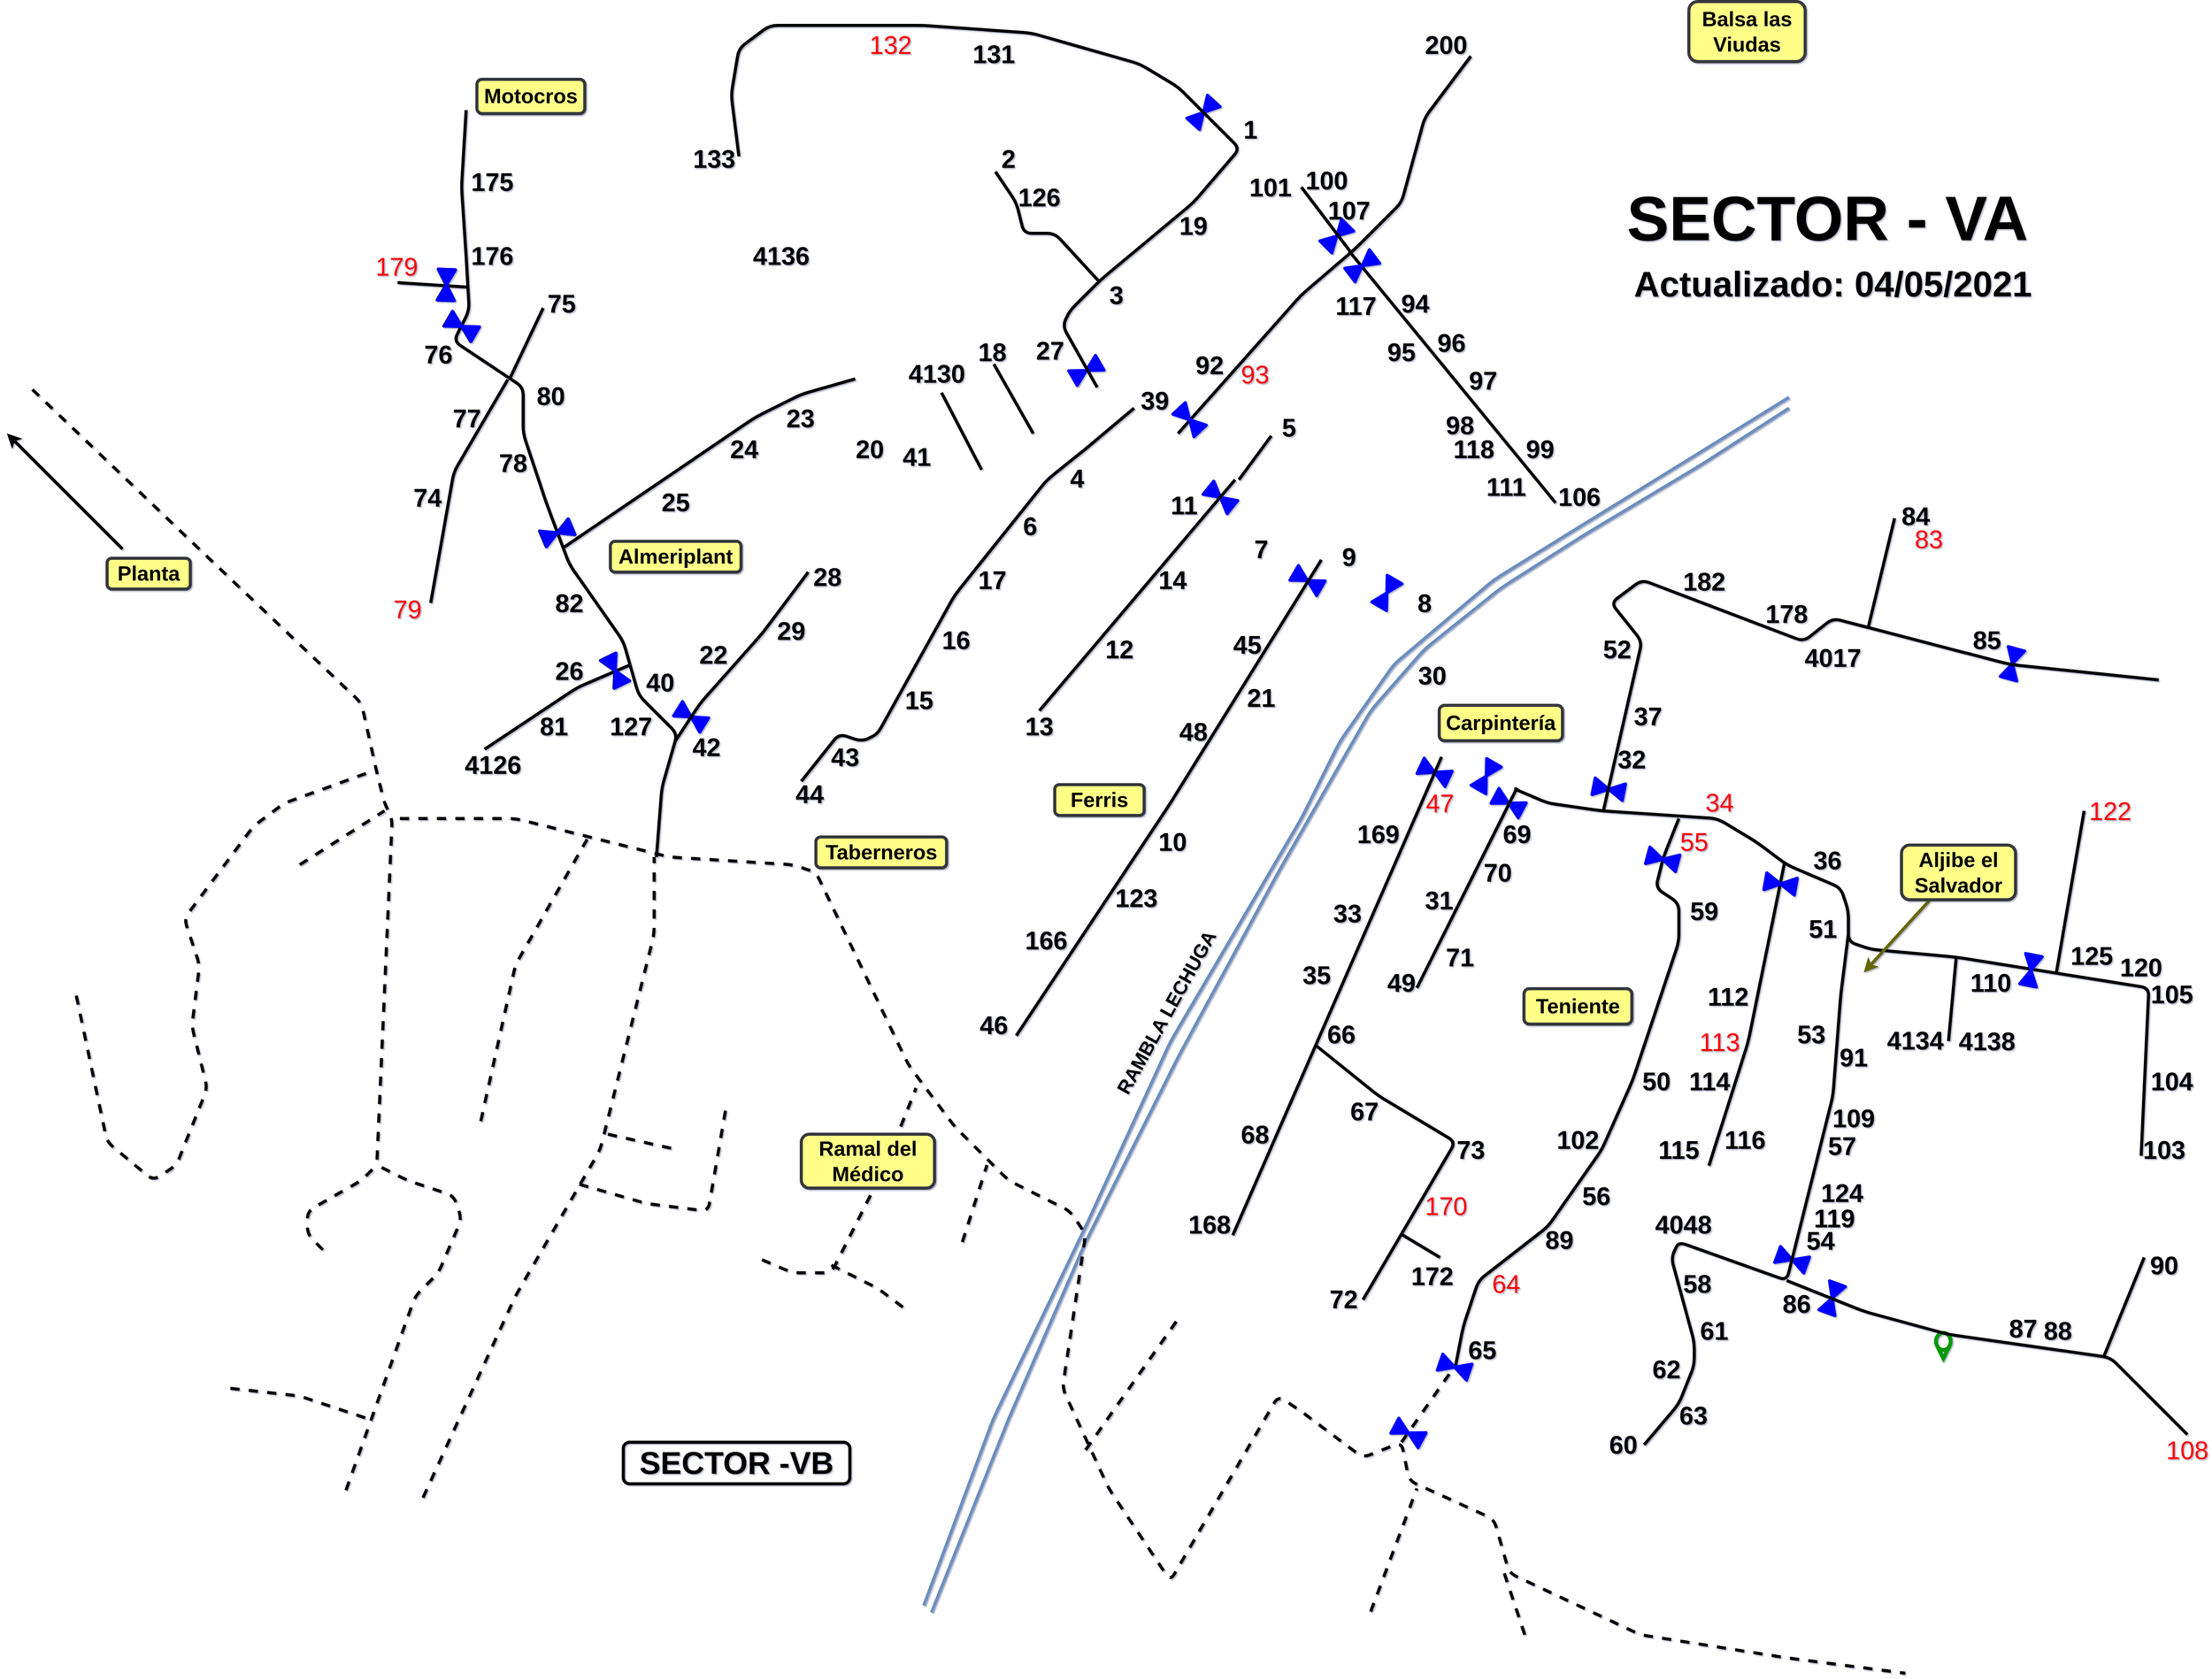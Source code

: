 <mxfile>
    <diagram id="uKI7ldMGaoaQeTL9wqTF" name="Page-1">
        <mxGraphModel dx="559" dy="234" grid="1" gridSize="10" guides="1" tooltips="1" connect="1" arrows="1" fold="1" page="1" pageScale="1" pageWidth="300" pageHeight="200" math="0" shadow="1">
            <root>
                <mxCell id="0"/>
                <mxCell id="1" parent="0"/>
                <mxCell id="lP6UJAzxdFz-D2vpFwy4-4" value="" style="verticalLabelPosition=bottom;align=center;html=1;verticalAlign=top;pointerEvents=1;dashed=0;shape=mxgraph.pid2valves.valve;valveType=gate;defState=closed;strokeWidth=4;fillColor=none;fontSize=17;rotation=312;strokeColor=#0000FF;" parent="1" vertex="1">
                    <mxGeometry x="1543" y="153" width="40" height="21.95" as="geometry"/>
                </mxCell>
                <mxCell id="lP6UJAzxdFz-D2vpFwy4-5" value="" style="verticalLabelPosition=bottom;align=center;html=1;verticalAlign=top;pointerEvents=1;dashed=0;shape=mxgraph.pid2valves.valve;valveType=gate;defState=closed;strokeWidth=4;fillColor=none;fontSize=17;rotation=230;fontColor=#0000FF;strokeColor=#0000FF;" parent="1" vertex="1">
                    <mxGeometry x="1437" y="551.05" width="40" height="21.95" as="geometry"/>
                </mxCell>
                <mxCell id="lP6UJAzxdFz-D2vpFwy4-6" value="" style="verticalLabelPosition=bottom;align=center;html=1;verticalAlign=top;pointerEvents=1;dashed=0;shape=mxgraph.pid2valves.valve;valveType=gate;defState=closed;strokeWidth=4;fillColor=none;fontSize=17;rotation=-30;strokeColor=#0000FF;" parent="1" vertex="1">
                    <mxGeometry x="1078" y="475" width="40" height="21.95" as="geometry"/>
                </mxCell>
                <mxCell id="lP6UJAzxdFz-D2vpFwy4-7" value="" style="verticalLabelPosition=bottom;align=center;html=1;verticalAlign=top;pointerEvents=1;dashed=0;shape=mxgraph.pid2valves.valve;valveType=gate;defState=closed;strokeWidth=4;fillColor=none;fontSize=17;rotation=-30;fontColor=#0000FF;strokeColor=#0000FF;" parent="1" vertex="1">
                    <mxGeometry x="1173" y="653" width="40" height="21.95" as="geometry"/>
                </mxCell>
                <mxCell id="lP6UJAzxdFz-D2vpFwy4-10" value="" style="verticalLabelPosition=bottom;align=center;outlineConnect=0;dashed=0;html=1;verticalAlign=top;shape=mxgraph.pid.flow_sensors.rotameter;strokeWidth=6;fillColor=none;fontSize=17;rotation=-90;strokeColor=#009900;" parent="1" vertex="1">
                    <mxGeometry x="677" y="654.42" width="33.41" height="19.11" as="geometry"/>
                </mxCell>
                <mxCell id="lP6UJAzxdFz-D2vpFwy4-11" value="" style="verticalLabelPosition=bottom;align=center;outlineConnect=0;dashed=0;html=1;verticalAlign=top;shape=mxgraph.pid.flow_sensors.rotameter;strokeWidth=5;fillColor=none;fontSize=17;rotation=-90;strokeColor=#009900;" parent="1" vertex="1">
                    <mxGeometry x="2506.59" y="1756" width="33.41" height="19.11" as="geometry"/>
                </mxCell>
                <mxCell id="lP6UJAzxdFz-D2vpFwy4-12" value="" style="endArrow=none;html=1;strokeWidth=4;" parent="1" edge="1">
                    <mxGeometry width="50" height="50" relative="1" as="geometry">
                        <mxPoint x="2780" y="1519" as="sourcePoint"/>
                        <mxPoint x="970" y="353" as="targetPoint"/>
                        <Array as="points">
                            <mxPoint x="2790" y="1301"/>
                            <mxPoint x="2540" y="1261"/>
                            <mxPoint x="2430" y="1251"/>
                            <mxPoint x="2400" y="1241"/>
                            <mxPoint x="2400" y="1201"/>
                            <mxPoint x="2390" y="1171"/>
                            <mxPoint x="2320" y="1141"/>
                            <mxPoint x="2280" y="1111"/>
                            <mxPoint x="2230" y="1081"/>
                            <mxPoint x="2080" y="1071"/>
                            <mxPoint x="2010" y="1061"/>
                            <mxPoint x="1940" y="1031"/>
                            <mxPoint x="1830" y="981"/>
                            <mxPoint x="1810" y="951"/>
                            <mxPoint x="1830" y="871"/>
                            <mxPoint x="1840" y="821"/>
                            <mxPoint x="1820" y="801"/>
                            <mxPoint x="1650" y="711"/>
                            <mxPoint x="1670" y="691"/>
                            <mxPoint x="1660" y="671"/>
                            <mxPoint x="1590" y="631"/>
                            <mxPoint x="1530" y="581"/>
                            <mxPoint x="1480" y="551"/>
                            <mxPoint x="1450" y="531"/>
                            <mxPoint x="1420" y="521"/>
                            <mxPoint x="1200" y="681"/>
                            <mxPoint x="1090" y="469"/>
                            <mxPoint x="1020" y="479"/>
                            <mxPoint x="1010" y="449"/>
                            <mxPoint x="1000" y="459"/>
                            <mxPoint x="980" y="459"/>
                        </Array>
                    </mxGeometry>
                </mxCell>
                <mxCell id="lP6UJAzxdFz-D2vpFwy4-14" value="4136" style="text;html=1;strokeColor=none;fillColor=none;align=center;verticalAlign=middle;whiteSpace=wrap;rounded=0;fontSize=33;opacity=20;fontStyle=1;strokeWidth=4;" parent="1" vertex="1">
                    <mxGeometry x="995" y="340.11" width="40" height="20" as="geometry"/>
                </mxCell>
                <mxCell id="lP6UJAzxdFz-D2vpFwy4-15" value="23" style="text;html=1;strokeColor=none;fillColor=none;align=center;verticalAlign=middle;whiteSpace=wrap;rounded=0;fontSize=33;opacity=20;fontStyle=1;strokeWidth=4;" parent="1" vertex="1">
                    <mxGeometry x="1020" y="551" width="40" height="20" as="geometry"/>
                </mxCell>
                <mxCell id="lP6UJAzxdFz-D2vpFwy4-16" value="" style="endArrow=none;html=1;strokeWidth=4;fontSize=33;" parent="1" edge="1">
                    <mxGeometry width="50" height="50" relative="1" as="geometry">
                        <mxPoint x="731" y="730.06" as="sourcePoint"/>
                        <mxPoint x="1111" y="510.06" as="targetPoint"/>
                        <Array as="points">
                            <mxPoint x="981" y="560.06"/>
                            <mxPoint x="1041" y="530.06"/>
                        </Array>
                    </mxGeometry>
                </mxCell>
                <mxCell id="lP6UJAzxdFz-D2vpFwy4-17" value="25" style="text;html=1;strokeColor=none;fillColor=none;align=center;verticalAlign=middle;whiteSpace=wrap;rounded=0;fontSize=33;opacity=20;fontStyle=1;strokeWidth=4;" parent="1" vertex="1">
                    <mxGeometry x="858" y="660" width="40" height="20" as="geometry"/>
                </mxCell>
                <mxCell id="lP6UJAzxdFz-D2vpFwy4-18" value="24" style="text;html=1;strokeColor=none;fillColor=none;align=center;verticalAlign=middle;whiteSpace=wrap;rounded=0;fontSize=33;opacity=20;fontStyle=1;strokeWidth=4;" parent="1" vertex="1">
                    <mxGeometry x="947" y="591" width="40" height="20" as="geometry"/>
                </mxCell>
                <mxCell id="lP6UJAzxdFz-D2vpFwy4-19" value="20" style="text;html=1;strokeColor=none;fillColor=none;align=center;verticalAlign=middle;whiteSpace=wrap;rounded=0;fontSize=33;opacity=20;fontStyle=1;strokeWidth=4;" parent="1" vertex="1">
                    <mxGeometry x="1110" y="591" width="40" height="20" as="geometry"/>
                </mxCell>
                <mxCell id="lP6UJAzxdFz-D2vpFwy4-21" value="41" style="text;html=1;strokeColor=none;fillColor=none;align=center;verticalAlign=middle;whiteSpace=wrap;rounded=0;fontSize=33;opacity=20;fontStyle=1;strokeWidth=4;" parent="1" vertex="1">
                    <mxGeometry x="1171" y="601" width="40" height="20" as="geometry"/>
                </mxCell>
                <mxCell id="lP6UJAzxdFz-D2vpFwy4-22" value="" style="endArrow=none;html=1;strokeWidth=4;fontSize=33;" parent="1" edge="1">
                    <mxGeometry width="50" height="50" relative="1" as="geometry">
                        <mxPoint x="1275" y="628" as="sourcePoint"/>
                        <mxPoint x="1223" y="528" as="targetPoint"/>
                    </mxGeometry>
                </mxCell>
                <mxCell id="lP6UJAzxdFz-D2vpFwy4-23" value="" style="endArrow=none;html=1;strokeWidth=4;fontSize=33;" parent="1" edge="1">
                    <mxGeometry width="50" height="50" relative="1" as="geometry">
                        <mxPoint x="1342" y="581" as="sourcePoint"/>
                        <mxPoint x="1291" y="491" as="targetPoint"/>
                    </mxGeometry>
                </mxCell>
                <mxCell id="lP6UJAzxdFz-D2vpFwy4-24" value="4130" style="text;html=1;strokeColor=none;fillColor=none;align=center;verticalAlign=middle;whiteSpace=wrap;rounded=0;fontSize=33;opacity=20;fontStyle=1;strokeWidth=4;" parent="1" vertex="1">
                    <mxGeometry x="1197" y="493" width="40" height="20" as="geometry"/>
                </mxCell>
                <mxCell id="lP6UJAzxdFz-D2vpFwy4-26" value="&lt;b&gt;18&lt;/b&gt;" style="text;html=1;strokeColor=none;fillColor=none;align=center;verticalAlign=middle;whiteSpace=wrap;rounded=0;fontSize=33;opacity=20;strokeWidth=4;" parent="1" vertex="1">
                    <mxGeometry x="1268.5" y="465.06" width="40" height="20" as="geometry"/>
                </mxCell>
                <mxCell id="lP6UJAzxdFz-D2vpFwy4-28" value="" style="endArrow=none;html=1;strokeWidth=4;fontSize=33;" parent="1" edge="1">
                    <mxGeometry width="50" height="50" relative="1" as="geometry">
                        <mxPoint x="1041" y="1032.667" as="sourcePoint"/>
                        <mxPoint x="1473" y="548" as="targetPoint"/>
                        <Array as="points">
                            <mxPoint x="1090" y="971"/>
                            <mxPoint x="1120" y="981"/>
                            <mxPoint x="1140" y="971"/>
                            <mxPoint x="1240" y="791"/>
                            <mxPoint x="1360" y="641"/>
                            <mxPoint x="1410" y="601"/>
                        </Array>
                    </mxGeometry>
                </mxCell>
                <mxCell id="lP6UJAzxdFz-D2vpFwy4-29" value="4" style="text;html=1;strokeColor=none;fillColor=none;align=center;verticalAlign=middle;whiteSpace=wrap;rounded=0;fontSize=33;opacity=20;fontStyle=1;strokeWidth=4;" parent="1" vertex="1">
                    <mxGeometry x="1379" y="629" width="40" height="20" as="geometry"/>
                </mxCell>
                <mxCell id="lP6UJAzxdFz-D2vpFwy4-30" value="6" style="text;html=1;strokeColor=none;fillColor=none;align=center;verticalAlign=middle;whiteSpace=wrap;rounded=0;fontSize=33;opacity=20;fontStyle=1;strokeWidth=4;" parent="1" vertex="1">
                    <mxGeometry x="1318" y="691" width="40" height="20" as="geometry"/>
                </mxCell>
                <mxCell id="lP6UJAzxdFz-D2vpFwy4-31" value="17" style="text;html=1;strokeColor=none;fillColor=none;align=center;verticalAlign=middle;whiteSpace=wrap;rounded=0;fontSize=33;opacity=20;fontStyle=1;strokeWidth=4;" parent="1" vertex="1">
                    <mxGeometry x="1268.5" y="761" width="40" height="20" as="geometry"/>
                </mxCell>
                <mxCell id="lP6UJAzxdFz-D2vpFwy4-32" value="16" style="text;html=1;strokeColor=none;fillColor=none;align=center;verticalAlign=middle;whiteSpace=wrap;rounded=0;fontSize=33;opacity=20;fontStyle=1;strokeWidth=4;" parent="1" vertex="1">
                    <mxGeometry x="1222" y="839" width="40" height="20" as="geometry"/>
                </mxCell>
                <mxCell id="lP6UJAzxdFz-D2vpFwy4-33" value="15" style="text;html=1;strokeColor=none;fillColor=none;align=center;verticalAlign=middle;whiteSpace=wrap;rounded=0;fontSize=33;opacity=20;fontStyle=1;strokeWidth=4;" parent="1" vertex="1">
                    <mxGeometry x="1174" y="917" width="40" height="20" as="geometry"/>
                </mxCell>
                <mxCell id="lP6UJAzxdFz-D2vpFwy4-34" value="43" style="text;html=1;strokeColor=none;fillColor=none;align=center;verticalAlign=middle;whiteSpace=wrap;rounded=0;fontSize=33;opacity=20;fontStyle=1;strokeWidth=4;" parent="1" vertex="1">
                    <mxGeometry x="1078" y="991" width="40" height="20" as="geometry"/>
                </mxCell>
                <mxCell id="lP6UJAzxdFz-D2vpFwy4-35" value="44" style="text;html=1;strokeColor=none;fillColor=none;align=center;verticalAlign=middle;whiteSpace=wrap;rounded=0;fontSize=33;opacity=20;fontStyle=1;strokeWidth=4;" parent="1" vertex="1">
                    <mxGeometry x="1032" y="1039" width="40" height="20" as="geometry"/>
                </mxCell>
                <mxCell id="lP6UJAzxdFz-D2vpFwy4-36" value="" style="endArrow=none;html=1;strokeWidth=4;fontSize=33;fillColor=#dae8fc;strokeColor=#6c8ebf;" parent="1" edge="1">
                    <mxGeometry width="50" height="50" relative="1" as="geometry">
                        <mxPoint x="1200" y="2103" as="sourcePoint"/>
                        <mxPoint x="2323" y="534" as="targetPoint"/>
                        <Array as="points">
                            <mxPoint x="1290" y="1861"/>
                            <mxPoint x="1410" y="1611"/>
                            <mxPoint x="1520" y="1371"/>
                            <mxPoint x="1690" y="1081"/>
                            <mxPoint x="1740" y="981"/>
                            <mxPoint x="1810" y="881"/>
                            <mxPoint x="1940" y="771"/>
                        </Array>
                    </mxGeometry>
                </mxCell>
                <mxCell id="lP6UJAzxdFz-D2vpFwy4-37" value="" style="endArrow=none;html=1;strokeWidth=4;fontSize=33;" parent="1" edge="1">
                    <mxGeometry width="50" height="50" relative="1" as="geometry">
                        <mxPoint x="1530" y="581" as="sourcePoint"/>
                        <mxPoint x="1910" y="91" as="targetPoint"/>
                        <Array as="points">
                            <mxPoint x="1690" y="401"/>
                            <mxPoint x="1760" y="341"/>
                            <mxPoint x="1820" y="281"/>
                            <mxPoint x="1850" y="171"/>
                        </Array>
                    </mxGeometry>
                </mxCell>
                <mxCell id="lP6UJAzxdFz-D2vpFwy4-38" value="" style="verticalLabelPosition=bottom;align=center;html=1;verticalAlign=top;pointerEvents=1;dashed=0;shape=mxgraph.pid2valves.valve;valveType=gate;defState=closed;strokeWidth=4;fillColor=none;fontSize=17;rotation=-155;fontColor=#0000FF;strokeColor=#0000FF;" parent="1" vertex="1">
                    <mxGeometry x="1843" y="1010.05" width="40" height="21.95" as="geometry"/>
                </mxCell>
                <mxCell id="lP6UJAzxdFz-D2vpFwy4-39" value="" style="verticalLabelPosition=bottom;align=center;html=1;verticalAlign=top;pointerEvents=1;dashed=0;shape=mxgraph.pid2valves.valve;valveType=gate;defState=closed;strokeWidth=4;fillColor=none;fontSize=17;rotation=-30;fontColor=#0000FF;strokeColor=#0000FF;" parent="1" vertex="1">
                    <mxGeometry x="1391" y="488.11" width="40" height="21.95" as="geometry"/>
                </mxCell>
                <mxCell id="lP6UJAzxdFz-D2vpFwy4-40" value="" style="verticalLabelPosition=bottom;align=center;html=1;verticalAlign=top;pointerEvents=1;dashed=0;shape=mxgraph.pid2valves.valve;valveType=gate;defState=closed;strokeWidth=4;fillColor=none;fontSize=17;rotation=227;fontColor=#0000FF;strokeColor=#0000FF;" parent="1" vertex="1">
                    <mxGeometry x="1525" y="552.05" width="40" height="21.95" as="geometry"/>
                </mxCell>
                <mxCell id="lP6UJAzxdFz-D2vpFwy4-41" value="" style="verticalLabelPosition=bottom;align=center;html=1;verticalAlign=top;pointerEvents=1;dashed=0;shape=mxgraph.pid2valves.valve;valveType=gate;defState=closed;strokeWidth=4;fillColor=none;fontSize=17;rotation=-60;fontColor=#0000FF;strokeColor=#0000FF;" parent="1" vertex="1">
                    <mxGeometry x="1781" y="777" width="40" height="21.95" as="geometry"/>
                </mxCell>
                <mxCell id="lP6UJAzxdFz-D2vpFwy4-42" value="" style="endArrow=none;html=1;strokeWidth=4;fontSize=33;" parent="1" edge="1">
                    <mxGeometry width="50" height="50" relative="1" as="geometry">
                        <mxPoint x="1609" y="641" as="sourcePoint"/>
                        <mxPoint x="1651" y="584" as="targetPoint"/>
                        <Array as="points"/>
                    </mxGeometry>
                </mxCell>
                <mxCell id="lP6UJAzxdFz-D2vpFwy4-43" value="5" style="text;html=1;strokeColor=none;fillColor=none;align=center;verticalAlign=middle;whiteSpace=wrap;rounded=0;fontSize=33;opacity=20;fontStyle=1;strokeWidth=4;" parent="1" vertex="1">
                    <mxGeometry x="1654" y="563" width="40" height="20" as="geometry"/>
                </mxCell>
                <mxCell id="lP6UJAzxdFz-D2vpFwy4-44" value="39" style="text;html=1;strokeColor=none;fillColor=none;align=center;verticalAlign=middle;whiteSpace=wrap;rounded=0;fontSize=33;opacity=20;fontStyle=1;strokeWidth=4;" parent="1" vertex="1">
                    <mxGeometry x="1480" y="528" width="40" height="20" as="geometry"/>
                </mxCell>
                <mxCell id="lP6UJAzxdFz-D2vpFwy4-46" value="&lt;b&gt;92&lt;/b&gt;" style="text;html=1;strokeColor=none;fillColor=none;align=center;verticalAlign=middle;whiteSpace=wrap;rounded=0;fontSize=33;opacity=20;strokeWidth=4;" parent="1" vertex="1">
                    <mxGeometry x="1551" y="482.06" width="40" height="20" as="geometry"/>
                </mxCell>
                <mxCell id="lP6UJAzxdFz-D2vpFwy4-47" value="&lt;span style=&quot;&quot;&gt;&lt;span&gt;93&lt;/span&gt;&lt;/span&gt;" style="text;html=1;strokeColor=none;fillColor=none;align=center;verticalAlign=middle;whiteSpace=wrap;rounded=0;fontSize=33;opacity=20;fontStyle=0;strokeWidth=4;fontColor=#FF0000;" parent="1" vertex="1">
                    <mxGeometry x="1610" y="493.95" width="40" height="20" as="geometry"/>
                </mxCell>
                <mxCell id="lP6UJAzxdFz-D2vpFwy4-48" value="9" style="text;html=1;strokeColor=none;fillColor=none;align=center;verticalAlign=middle;whiteSpace=wrap;rounded=0;fontSize=33;opacity=20;fontStyle=1;strokeWidth=4;" parent="1" vertex="1">
                    <mxGeometry x="1732" y="731" width="40" height="20" as="geometry"/>
                </mxCell>
                <mxCell id="lP6UJAzxdFz-D2vpFwy4-49" value="&lt;b&gt;8&lt;/b&gt;" style="text;html=1;strokeColor=none;fillColor=none;align=center;verticalAlign=middle;whiteSpace=wrap;rounded=0;fontSize=33;opacity=20;strokeWidth=4;" parent="1" vertex="1">
                    <mxGeometry x="1830" y="791" width="40" height="20" as="geometry"/>
                </mxCell>
                <mxCell id="lP6UJAzxdFz-D2vpFwy4-51" value="" style="endArrow=none;html=1;strokeWidth=4;fontSize=33;" parent="1" edge="1">
                    <mxGeometry width="50" height="50" relative="1" as="geometry">
                        <mxPoint x="1425" y="521" as="sourcePoint"/>
                        <mxPoint x="960" y="221" as="targetPoint"/>
                        <Array as="points">
                            <mxPoint x="1380" y="441"/>
                            <mxPoint x="1390" y="421"/>
                            <mxPoint x="1430" y="381"/>
                            <mxPoint x="1550" y="281"/>
                            <mxPoint x="1610" y="211"/>
                            <mxPoint x="1530" y="131"/>
                            <mxPoint x="1480" y="101"/>
                            <mxPoint x="1340" y="61"/>
                            <mxPoint x="1200" y="51"/>
                            <mxPoint x="1070" y="51"/>
                            <mxPoint x="1000" y="51"/>
                            <mxPoint x="960" y="81"/>
                            <mxPoint x="950" y="141"/>
                        </Array>
                    </mxGeometry>
                </mxCell>
                <mxCell id="lP6UJAzxdFz-D2vpFwy4-52" value="133" style="text;html=1;strokeColor=none;fillColor=none;align=center;verticalAlign=middle;whiteSpace=wrap;rounded=0;fontSize=33;opacity=20;fontStyle=1;strokeWidth=4;" parent="1" vertex="1">
                    <mxGeometry x="908" y="214" width="40" height="20" as="geometry"/>
                </mxCell>
                <mxCell id="lP6UJAzxdFz-D2vpFwy4-53" value="&lt;span style=&quot;&quot;&gt;&lt;span&gt;132&lt;/span&gt;&lt;/span&gt;" style="text;html=1;strokeColor=none;fillColor=none;align=center;verticalAlign=middle;whiteSpace=wrap;rounded=0;fontSize=33;opacity=20;fontStyle=0;fontColor=#FF0000;strokeWidth=4;" parent="1" vertex="1">
                    <mxGeometry x="1137" y="66" width="40" height="20" as="geometry"/>
                </mxCell>
                <mxCell id="lP6UJAzxdFz-D2vpFwy4-54" value="131" style="text;html=1;strokeColor=none;fillColor=none;align=center;verticalAlign=middle;whiteSpace=wrap;rounded=0;fontSize=33;opacity=20;fontStyle=1;strokeWidth=4;" parent="1" vertex="1">
                    <mxGeometry x="1270.5" y="78" width="40" height="20" as="geometry"/>
                </mxCell>
                <mxCell id="lP6UJAzxdFz-D2vpFwy4-55" value="19" style="text;html=1;strokeColor=none;fillColor=none;align=center;verticalAlign=middle;whiteSpace=wrap;rounded=0;fontSize=33;opacity=20;fontStyle=1;strokeWidth=4;" parent="1" vertex="1">
                    <mxGeometry x="1530" y="301" width="40" height="20" as="geometry"/>
                </mxCell>
                <mxCell id="lP6UJAzxdFz-D2vpFwy4-56" value="3" style="text;html=1;strokeColor=none;fillColor=none;align=center;verticalAlign=middle;whiteSpace=wrap;rounded=0;fontSize=33;opacity=20;fontStyle=1;strokeWidth=4;" parent="1" vertex="1">
                    <mxGeometry x="1430" y="391" width="40" height="20" as="geometry"/>
                </mxCell>
                <mxCell id="lP6UJAzxdFz-D2vpFwy4-57" value="" style="endArrow=none;html=1;strokeWidth=4;fontSize=33;" parent="1" edge="1">
                    <mxGeometry width="50" height="50" relative="1" as="geometry">
                        <mxPoint x="1293" y="241" as="sourcePoint"/>
                        <mxPoint x="1427" y="383" as="targetPoint"/>
                        <Array as="points">
                            <mxPoint x="1320" y="281"/>
                            <mxPoint x="1330" y="321"/>
                            <mxPoint x="1370" y="321"/>
                        </Array>
                    </mxGeometry>
                </mxCell>
                <mxCell id="lP6UJAzxdFz-D2vpFwy4-58" value="2" style="text;html=1;strokeColor=none;fillColor=none;align=center;verticalAlign=middle;whiteSpace=wrap;rounded=0;fontSize=33;opacity=20;fontStyle=1;strokeWidth=4;" parent="1" vertex="1">
                    <mxGeometry x="1290" y="214" width="40" height="20" as="geometry"/>
                </mxCell>
                <mxCell id="lP6UJAzxdFz-D2vpFwy4-59" value="126" style="text;html=1;strokeColor=none;fillColor=none;align=center;verticalAlign=middle;whiteSpace=wrap;rounded=0;fontSize=33;opacity=20;fontStyle=1;strokeWidth=4;" parent="1" vertex="1">
                    <mxGeometry x="1330" y="264" width="40" height="20" as="geometry"/>
                </mxCell>
                <mxCell id="lP6UJAzxdFz-D2vpFwy4-61" value="" style="verticalLabelPosition=bottom;align=center;html=1;verticalAlign=top;pointerEvents=1;dashed=0;shape=mxgraph.pid2valves.valve;valveType=gate;defState=closed;strokeWidth=4;fillColor=none;fontSize=17;rotation=-45;strokeColor=#0000FF;" parent="1" vertex="1">
                    <mxGeometry x="1716" y="313.53" width="40" height="21.95" as="geometry"/>
                </mxCell>
                <mxCell id="lP6UJAzxdFz-D2vpFwy4-62" value="" style="verticalLabelPosition=bottom;align=center;html=1;verticalAlign=top;pointerEvents=1;dashed=0;shape=mxgraph.pid2valves.valve;valveType=gate;defState=closed;strokeWidth=4;fillColor=none;fontSize=17;rotation=-150;fontColor=#0000FF;strokeColor=#0000FF;" parent="1" vertex="1">
                    <mxGeometry x="1678" y="761.0" width="40" height="21.95" as="geometry"/>
                </mxCell>
                <mxCell id="lP6UJAzxdFz-D2vpFwy4-63" value="" style="verticalLabelPosition=bottom;align=center;html=1;verticalAlign=top;pointerEvents=1;dashed=0;shape=mxgraph.pid2valves.valve;valveType=gate;defState=closed;strokeWidth=4;fillColor=none;fontSize=17;rotation=-141;fontColor=#0000FF;strokeColor=#0000FF;" parent="1" vertex="1">
                    <mxGeometry x="1565" y="653.0" width="40" height="21.95" as="geometry"/>
                </mxCell>
                <mxCell id="lP6UJAzxdFz-D2vpFwy4-64" value="27" style="text;html=1;strokeColor=none;fillColor=none;align=center;verticalAlign=middle;whiteSpace=wrap;rounded=0;fontSize=33;opacity=20;fontStyle=1;strokeWidth=4;" parent="1" vertex="1">
                    <mxGeometry x="1344" y="463.06" width="40" height="20" as="geometry"/>
                </mxCell>
                <mxCell id="lP6UJAzxdFz-D2vpFwy4-65" value="" style="endArrow=none;html=1;strokeWidth=4;fontSize=33;" parent="1" edge="1">
                    <mxGeometry width="50" height="50" relative="1" as="geometry">
                        <mxPoint x="1350" y="941" as="sourcePoint"/>
                        <mxPoint x="1604" y="641" as="targetPoint"/>
                    </mxGeometry>
                </mxCell>
                <mxCell id="lP6UJAzxdFz-D2vpFwy4-66" value="11" style="text;html=1;strokeColor=none;fillColor=none;align=center;verticalAlign=middle;whiteSpace=wrap;rounded=0;fontSize=33;opacity=20;fontStyle=1;strokeWidth=4;" parent="1" vertex="1">
                    <mxGeometry x="1518" y="664" width="40" height="20" as="geometry"/>
                </mxCell>
                <mxCell id="lP6UJAzxdFz-D2vpFwy4-67" value="14" style="text;html=1;strokeColor=none;fillColor=none;align=center;verticalAlign=middle;whiteSpace=wrap;rounded=0;fontSize=33;opacity=20;fontStyle=1;strokeWidth=4;" parent="1" vertex="1">
                    <mxGeometry x="1503" y="761" width="40" height="20" as="geometry"/>
                </mxCell>
                <mxCell id="lP6UJAzxdFz-D2vpFwy4-69" value="12" style="text;html=1;strokeColor=none;fillColor=none;align=center;verticalAlign=middle;whiteSpace=wrap;rounded=0;fontSize=33;opacity=20;fontStyle=1;strokeWidth=4;" parent="1" vertex="1">
                    <mxGeometry x="1434" y="851" width="40" height="20" as="geometry"/>
                </mxCell>
                <mxCell id="lP6UJAzxdFz-D2vpFwy4-71" value="13" style="text;html=1;strokeColor=none;fillColor=none;align=center;verticalAlign=middle;whiteSpace=wrap;rounded=0;fontSize=33;opacity=20;fontStyle=1;strokeWidth=4;" parent="1" vertex="1">
                    <mxGeometry x="1330" y="951" width="40" height="20" as="geometry"/>
                </mxCell>
                <mxCell id="lP6UJAzxdFz-D2vpFwy4-72" value="7" style="text;html=1;strokeColor=none;fillColor=none;align=center;verticalAlign=middle;whiteSpace=wrap;rounded=0;fontSize=33;opacity=20;fontStyle=1;strokeWidth=4;" parent="1" vertex="1">
                    <mxGeometry x="1618" y="721" width="40" height="20" as="geometry"/>
                </mxCell>
                <mxCell id="lP6UJAzxdFz-D2vpFwy4-73" value="" style="endArrow=none;html=1;strokeWidth=4;fontSize=33;" parent="1" edge="1">
                    <mxGeometry width="50" height="50" relative="1" as="geometry">
                        <mxPoint x="1320" y="1363" as="sourcePoint"/>
                        <mxPoint x="1716" y="745" as="targetPoint"/>
                        <Array as="points">
                            <mxPoint x="1520" y="1061"/>
                        </Array>
                    </mxGeometry>
                </mxCell>
                <mxCell id="lP6UJAzxdFz-D2vpFwy4-75" value="45" style="text;html=1;strokeColor=none;fillColor=none;align=center;verticalAlign=middle;whiteSpace=wrap;rounded=0;fontSize=33;opacity=20;fontStyle=1;strokeWidth=4;" parent="1" vertex="1">
                    <mxGeometry x="1600" y="845" width="40" height="20" as="geometry"/>
                </mxCell>
                <mxCell id="lP6UJAzxdFz-D2vpFwy4-77" value="21" style="text;html=1;strokeColor=none;fillColor=none;align=center;verticalAlign=middle;whiteSpace=wrap;rounded=0;fontSize=33;opacity=20;fontStyle=1;strokeWidth=4;" parent="1" vertex="1">
                    <mxGeometry x="1618" y="914" width="40" height="20" as="geometry"/>
                </mxCell>
                <mxCell id="lP6UJAzxdFz-D2vpFwy4-78" value="48" style="text;html=1;strokeColor=none;fillColor=none;align=center;verticalAlign=middle;whiteSpace=wrap;rounded=0;fontSize=33;opacity=20;fontStyle=1;strokeWidth=4;" parent="1" vertex="1">
                    <mxGeometry x="1530" y="958.05" width="40" height="20" as="geometry"/>
                </mxCell>
                <mxCell id="lP6UJAzxdFz-D2vpFwy4-79" value="10" style="text;html=1;strokeColor=none;fillColor=none;align=center;verticalAlign=middle;whiteSpace=wrap;rounded=0;fontSize=33;opacity=20;fontStyle=1;strokeWidth=4;" parent="1" vertex="1">
                    <mxGeometry x="1503" y="1101" width="40" height="20" as="geometry"/>
                </mxCell>
                <mxCell id="lP6UJAzxdFz-D2vpFwy4-80" value="123" style="text;html=1;strokeColor=none;fillColor=none;align=center;verticalAlign=middle;whiteSpace=wrap;rounded=0;fontSize=33;opacity=20;fontStyle=1;strokeWidth=4;" parent="1" vertex="1">
                    <mxGeometry x="1456" y="1174" width="40" height="20" as="geometry"/>
                </mxCell>
                <mxCell id="lP6UJAzxdFz-D2vpFwy4-81" value="166" style="text;html=1;strokeColor=none;fillColor=none;align=center;verticalAlign=middle;whiteSpace=wrap;rounded=0;fontSize=33;opacity=20;fontStyle=1;strokeWidth=4;" parent="1" vertex="1">
                    <mxGeometry x="1339" y="1229.05" width="40" height="20" as="geometry"/>
                </mxCell>
                <mxCell id="lP6UJAzxdFz-D2vpFwy4-82" value="46" style="text;html=1;strokeColor=none;fillColor=none;align=center;verticalAlign=middle;whiteSpace=wrap;rounded=0;fontSize=33;opacity=20;fontStyle=1;strokeWidth=4;" parent="1" vertex="1">
                    <mxGeometry x="1270.5" y="1339" width="40" height="20" as="geometry"/>
                </mxCell>
                <mxCell id="lP6UJAzxdFz-D2vpFwy4-86" value="" style="endArrow=none;html=1;strokeWidth=4;fontSize=24;fillColor=#dae8fc;strokeColor=#6c8ebf;" parent="1" edge="1">
                    <mxGeometry width="50" height="50" relative="1" as="geometry">
                        <mxPoint x="1210" y="2112" as="sourcePoint"/>
                        <mxPoint x="2323" y="548" as="targetPoint"/>
                        <Array as="points">
                            <mxPoint x="1310" y="1861"/>
                            <mxPoint x="1410" y="1631"/>
                            <mxPoint x="1530" y="1391"/>
                            <mxPoint x="1660" y="1151"/>
                            <mxPoint x="1780" y="941"/>
                            <mxPoint x="1850" y="861"/>
                            <mxPoint x="1950" y="781"/>
                            <mxPoint x="2060" y="711"/>
                            <mxPoint x="2210" y="621"/>
                        </Array>
                    </mxGeometry>
                </mxCell>
                <mxCell id="lP6UJAzxdFz-D2vpFwy4-91" value="RAMBLA LECHUGA" style="text;html=1;strokeColor=none;fillColor=none;align=center;verticalAlign=middle;whiteSpace=wrap;rounded=0;fontSize=25;fontStyle=1;rotation=299;strokeWidth=4;" parent="1" vertex="1">
                    <mxGeometry x="1384" y="1322" width="260" height="20" as="geometry"/>
                </mxCell>
                <mxCell id="lP6UJAzxdFz-D2vpFwy4-96" value="" style="endArrow=classic;html=1;strokeWidth=4;fontSize=25;exitX=0.25;exitY=1;exitDx=0;exitDy=0;strokeColor=#666600;" parent="1" source="14" edge="1">
                    <mxGeometry width="50" height="50" relative="1" as="geometry">
                        <mxPoint x="2506" y="1174" as="sourcePoint"/>
                        <mxPoint x="2420" y="1281" as="targetPoint"/>
                    </mxGeometry>
                </mxCell>
                <mxCell id="lP6UJAzxdFz-D2vpFwy4-111" value="" style="endArrow=classic;html=1;strokeWidth=4;fontSize=32;" parent="1" edge="1">
                    <mxGeometry width="50" height="50" relative="1" as="geometry">
                        <mxPoint x="160" y="731" as="sourcePoint"/>
                        <mxPoint x="10" y="581" as="targetPoint"/>
                    </mxGeometry>
                </mxCell>
                <mxCell id="lP6UJAzxdFz-D2vpFwy4-114" value="SECTOR - VA" style="text;html=1;strokeColor=none;fillColor=none;align=center;verticalAlign=middle;whiteSpace=wrap;rounded=0;fontSize=82;fontStyle=1;strokeWidth=4;" parent="1" vertex="1">
                    <mxGeometry x="2048" y="292" width="650" height="20" as="geometry"/>
                </mxCell>
                <mxCell id="lP6UJAzxdFz-D2vpFwy4-115" value="&lt;font style=&quot;font-size: 46px&quot;&gt;Actualizado: 04/05/2021&lt;/font&gt;" style="text;html=1;strokeColor=none;fillColor=none;align=center;verticalAlign=middle;whiteSpace=wrap;rounded=0;fontSize=80;fontStyle=1;strokeWidth=4;" parent="1" vertex="1">
                    <mxGeometry x="2050" y="324.53" width="660" height="100.89" as="geometry"/>
                </mxCell>
                <mxCell id="lP6UJAzxdFz-D2vpFwy4-118" value="" style="endArrow=none;html=1;strokeWidth=4;fontSize=33;" parent="1" edge="1">
                    <mxGeometry width="50" height="50" relative="1" as="geometry">
                        <mxPoint x="1690" y="261" as="sourcePoint"/>
                        <mxPoint x="1753" y="344" as="targetPoint"/>
                    </mxGeometry>
                </mxCell>
                <mxCell id="lP6UJAzxdFz-D2vpFwy4-120" value="107" style="text;html=1;strokeColor=none;fillColor=none;align=center;verticalAlign=middle;whiteSpace=wrap;rounded=0;fontSize=33;fontStyle=1;strokeWidth=4;" parent="1" vertex="1">
                    <mxGeometry x="1732" y="281" width="40" height="20" as="geometry"/>
                </mxCell>
                <mxCell id="lP6UJAzxdFz-D2vpFwy4-121" value="100" style="text;html=1;strokeColor=none;fillColor=none;align=center;verticalAlign=middle;whiteSpace=wrap;rounded=0;fontSize=33;fontStyle=1;strokeWidth=4;" parent="1" vertex="1">
                    <mxGeometry x="1703" y="242" width="40" height="20" as="geometry"/>
                </mxCell>
                <mxCell id="lP6UJAzxdFz-D2vpFwy4-122" value="101" style="text;html=1;strokeColor=none;fillColor=none;align=center;verticalAlign=middle;whiteSpace=wrap;rounded=0;fontSize=33;fontStyle=1;strokeWidth=4;" parent="1" vertex="1">
                    <mxGeometry x="1630" y="251" width="40" height="20" as="geometry"/>
                </mxCell>
                <mxCell id="lP6UJAzxdFz-D2vpFwy4-123" value="" style="endArrow=none;html=1;strokeWidth=4;fontSize=33;" parent="1" edge="1">
                    <mxGeometry width="50" height="50" relative="1" as="geometry">
                        <mxPoint x="2020" y="671" as="sourcePoint"/>
                        <mxPoint x="1752" y="344" as="targetPoint"/>
                    </mxGeometry>
                </mxCell>
                <mxCell id="lP6UJAzxdFz-D2vpFwy4-124" value="" style="verticalLabelPosition=bottom;align=center;html=1;verticalAlign=top;pointerEvents=1;dashed=0;shape=mxgraph.pid2valves.valve;valveType=gate;defState=closed;strokeWidth=4;fillColor=none;fontSize=17;rotation=281;strokeColor=#0000FF;" parent="1" vertex="1">
                    <mxGeometry x="2617" y="1267.05" width="40" height="21.95" as="geometry"/>
                </mxCell>
                <mxCell id="lP6UJAzxdFz-D2vpFwy4-125" value="" style="verticalLabelPosition=bottom;align=center;html=1;verticalAlign=top;pointerEvents=1;dashed=0;shape=mxgraph.pid2valves.valve;valveType=gate;defState=closed;strokeWidth=4;fillColor=none;fontSize=17;rotation=-75;strokeColor=#0000FF;" parent="1" vertex="1">
                    <mxGeometry x="2593" y="869.0" width="40" height="21.95" as="geometry"/>
                </mxCell>
                <mxCell id="lP6UJAzxdFz-D2vpFwy4-126" value="" style="verticalLabelPosition=bottom;align=center;html=1;verticalAlign=top;pointerEvents=1;dashed=0;shape=mxgraph.pid2valves.valve;valveType=gate;defState=closed;strokeWidth=4;fillColor=none;fontSize=17;rotation=323;strokeColor=#0000FF;" parent="1" vertex="1">
                    <mxGeometry x="1749" y="352.16" width="40" height="21.95" as="geometry"/>
                </mxCell>
                <mxCell id="lP6UJAzxdFz-D2vpFwy4-128" value="117" style="text;html=1;strokeColor=none;fillColor=none;align=center;verticalAlign=middle;whiteSpace=wrap;rounded=0;fontSize=33;fontStyle=1;strokeWidth=4;" parent="1" vertex="1">
                    <mxGeometry x="1741" y="405.42" width="40" height="20" as="geometry"/>
                </mxCell>
                <mxCell id="lP6UJAzxdFz-D2vpFwy4-130" value="94" style="text;html=1;strokeColor=none;fillColor=none;align=center;verticalAlign=middle;whiteSpace=wrap;rounded=0;fontSize=33;fontStyle=1;strokeWidth=4;" parent="1" vertex="1">
                    <mxGeometry x="1818" y="402" width="40" height="20" as="geometry"/>
                </mxCell>
                <mxCell id="lP6UJAzxdFz-D2vpFwy4-131" value="95" style="text;html=1;strokeColor=none;fillColor=none;align=center;verticalAlign=middle;whiteSpace=wrap;rounded=0;fontSize=33;fontStyle=1;strokeWidth=4;" parent="1" vertex="1">
                    <mxGeometry x="1800" y="465.06" width="40" height="20" as="geometry"/>
                </mxCell>
                <mxCell id="lP6UJAzxdFz-D2vpFwy4-132" value="96" style="text;html=1;strokeColor=none;fillColor=none;align=center;verticalAlign=middle;whiteSpace=wrap;rounded=0;fontSize=33;fontStyle=1;strokeWidth=4;" parent="1" vertex="1">
                    <mxGeometry x="1865" y="453" width="40" height="20" as="geometry"/>
                </mxCell>
                <mxCell id="lP6UJAzxdFz-D2vpFwy4-133" value="97" style="text;html=1;strokeColor=none;fillColor=none;align=center;verticalAlign=middle;whiteSpace=wrap;rounded=0;fontSize=33;fontStyle=1;strokeWidth=4;" parent="1" vertex="1">
                    <mxGeometry x="1906" y="502.06" width="40" height="20" as="geometry"/>
                </mxCell>
                <mxCell id="lP6UJAzxdFz-D2vpFwy4-134" value="98" style="text;html=1;strokeColor=none;fillColor=none;align=center;verticalAlign=middle;whiteSpace=wrap;rounded=0;fontSize=33;fontStyle=1;strokeWidth=4;" parent="1" vertex="1">
                    <mxGeometry x="1871" y="552.05" width="50" height="35" as="geometry"/>
                </mxCell>
                <mxCell id="lP6UJAzxdFz-D2vpFwy4-135" value="99" style="text;html=1;strokeColor=none;fillColor=none;align=center;verticalAlign=middle;whiteSpace=wrap;rounded=0;fontSize=33;fontStyle=1;strokeWidth=4;" parent="1" vertex="1">
                    <mxGeometry x="1980" y="591" width="40" height="20" as="geometry"/>
                </mxCell>
                <mxCell id="lP6UJAzxdFz-D2vpFwy4-136" value="111" style="text;html=1;strokeColor=none;fillColor=none;align=center;verticalAlign=middle;whiteSpace=wrap;rounded=0;fontSize=33;fontStyle=1;strokeWidth=4;" parent="1" vertex="1">
                    <mxGeometry x="1936" y="640" width="40" height="20" as="geometry"/>
                </mxCell>
                <mxCell id="lP6UJAzxdFz-D2vpFwy4-138" value="106" style="text;html=1;strokeColor=none;fillColor=none;align=center;verticalAlign=middle;whiteSpace=wrap;rounded=0;fontSize=33;fontStyle=1;strokeWidth=4;" parent="1" vertex="1">
                    <mxGeometry x="2031" y="653" width="40" height="20" as="geometry"/>
                </mxCell>
                <mxCell id="lP6UJAzxdFz-D2vpFwy4-139" value="200" style="text;html=1;strokeColor=none;fillColor=none;align=center;verticalAlign=middle;whiteSpace=wrap;rounded=0;fontSize=33;fontStyle=1;strokeWidth=4;" parent="1" vertex="1">
                    <mxGeometry x="1858" y="66" width="40" height="20" as="geometry"/>
                </mxCell>
                <mxCell id="lP6UJAzxdFz-D2vpFwy4-140" value="1" style="text;html=1;strokeColor=none;fillColor=none;align=center;verticalAlign=middle;whiteSpace=wrap;rounded=0;fontSize=33;fontStyle=1;strokeWidth=4;" parent="1" vertex="1">
                    <mxGeometry x="1604" y="176" width="40" height="20" as="geometry"/>
                </mxCell>
                <mxCell id="lP6UJAzxdFz-D2vpFwy4-141" value="" style="endArrow=none;html=1;strokeWidth=4;fontSize=33;" parent="1" edge="1">
                    <mxGeometry width="50" height="50" relative="1" as="geometry">
                        <mxPoint x="853" y="1131" as="sourcePoint"/>
                        <mxPoint x="606" y="161" as="targetPoint"/>
                        <Array as="points">
                            <mxPoint x="860" y="1041"/>
                            <mxPoint x="880" y="971"/>
                            <mxPoint x="830" y="921"/>
                            <mxPoint x="810" y="851"/>
                            <mxPoint x="740" y="751"/>
                            <mxPoint x="710" y="671"/>
                            <mxPoint x="680" y="581"/>
                            <mxPoint x="680" y="521"/>
                            <mxPoint x="650" y="501"/>
                            <mxPoint x="590" y="461"/>
                            <mxPoint x="610" y="421"/>
                            <mxPoint x="606" y="351"/>
                            <mxPoint x="600" y="261"/>
                        </Array>
                    </mxGeometry>
                </mxCell>
                <mxCell id="lP6UJAzxdFz-D2vpFwy4-142" value="" style="endArrow=none;html=1;strokeWidth=4;fontSize=33;" parent="1" edge="1">
                    <mxGeometry width="50" height="50" relative="1" as="geometry">
                        <mxPoint x="517" y="385" as="sourcePoint"/>
                        <mxPoint x="610" y="391" as="targetPoint"/>
                    </mxGeometry>
                </mxCell>
                <mxCell id="lP6UJAzxdFz-D2vpFwy4-143" value="" style="endArrow=none;html=1;strokeWidth=4;fontSize=33;" parent="1" edge="1">
                    <mxGeometry width="50" height="50" relative="1" as="geometry">
                        <mxPoint x="662" y="511" as="sourcePoint"/>
                        <mxPoint x="706" y="418" as="targetPoint"/>
                    </mxGeometry>
                </mxCell>
                <mxCell id="lP6UJAzxdFz-D2vpFwy4-144" value="" style="endArrow=none;html=1;strokeWidth=4;fontSize=33;" parent="1" edge="1">
                    <mxGeometry width="50" height="50" relative="1" as="geometry">
                        <mxPoint x="560" y="801" as="sourcePoint"/>
                        <mxPoint x="660" y="511" as="targetPoint"/>
                        <Array as="points">
                            <mxPoint x="590" y="631"/>
                        </Array>
                    </mxGeometry>
                </mxCell>
                <mxCell id="lP6UJAzxdFz-D2vpFwy4-145" value="" style="verticalLabelPosition=bottom;align=center;html=1;verticalAlign=top;pointerEvents=1;dashed=0;shape=mxgraph.pid2valves.valve;valveType=gate;defState=closed;strokeWidth=4;fillColor=none;fontSize=17;rotation=157;" parent="1" vertex="1">
                    <mxGeometry x="704" y="699.0" width="40" height="21.95" as="geometry"/>
                </mxCell>
                <mxCell id="lP6UJAzxdFz-D2vpFwy4-146" value="" style="verticalLabelPosition=bottom;align=center;html=1;verticalAlign=top;pointerEvents=1;dashed=0;shape=mxgraph.pid2valves.valve;valveType=gate;defState=closed;strokeWidth=4;fillColor=none;fontSize=17;rotation=-150;" parent="1" vertex="1">
                    <mxGeometry x="580" y="431.05" width="40" height="21.95" as="geometry"/>
                </mxCell>
                <mxCell id="lP6UJAzxdFz-D2vpFwy4-147" value="" style="verticalLabelPosition=bottom;align=center;html=1;verticalAlign=top;pointerEvents=1;dashed=0;shape=mxgraph.pid2valves.valve;valveType=gate;defState=closed;strokeWidth=4;fillColor=none;fontSize=17;rotation=272;" parent="1" vertex="1">
                    <mxGeometry x="560" y="377.05" width="40" height="21.95" as="geometry"/>
                </mxCell>
                <mxCell id="lP6UJAzxdFz-D2vpFwy4-149" value="" style="endArrow=none;html=1;strokeWidth=4;fontSize=33;" parent="1" edge="1">
                    <mxGeometry width="50" height="50" relative="1" as="geometry">
                        <mxPoint x="630" y="991" as="sourcePoint"/>
                        <mxPoint x="820" y="881" as="targetPoint"/>
                        <Array as="points">
                            <mxPoint x="750" y="911"/>
                        </Array>
                    </mxGeometry>
                </mxCell>
                <mxCell id="lP6UJAzxdFz-D2vpFwy4-150" value="" style="verticalLabelPosition=bottom;align=center;html=1;verticalAlign=top;pointerEvents=1;dashed=0;shape=mxgraph.pid2valves.valve;valveType=gate;defState=closed;strokeWidth=4;fillColor=none;fontSize=17;rotation=212;strokeColor=#0000FF;" parent="1" vertex="1">
                    <mxGeometry x="878" y="938.05" width="40" height="21.95" as="geometry"/>
                </mxCell>
                <mxCell id="lP6UJAzxdFz-D2vpFwy4-151" value="" style="verticalLabelPosition=bottom;align=center;html=1;verticalAlign=top;pointerEvents=1;dashed=0;shape=mxgraph.pid2valves.valve;valveType=gate;defState=closed;strokeWidth=4;fillColor=none;fontSize=17;rotation=244;" parent="1" vertex="1">
                    <mxGeometry x="779" y="878" width="40" height="21.95" as="geometry"/>
                </mxCell>
                <mxCell id="lP6UJAzxdFz-D2vpFwy4-153" value="" style="endArrow=none;html=1;strokeWidth=4;fontSize=33;" parent="1" edge="1">
                    <mxGeometry width="50" height="50" relative="1" as="geometry">
                        <mxPoint x="877" y="981" as="sourcePoint"/>
                        <mxPoint x="1050" y="761" as="targetPoint"/>
                        <Array as="points">
                            <mxPoint x="910" y="931"/>
                            <mxPoint x="990" y="841"/>
                        </Array>
                    </mxGeometry>
                </mxCell>
                <mxCell id="lP6UJAzxdFz-D2vpFwy4-155" value="4126" style="text;html=1;strokeColor=none;fillColor=none;align=center;verticalAlign=middle;whiteSpace=wrap;rounded=0;fontSize=33;fontStyle=1;strokeWidth=4;" parent="1" vertex="1">
                    <mxGeometry x="620.5" y="1001" width="40" height="20" as="geometry"/>
                </mxCell>
                <mxCell id="lP6UJAzxdFz-D2vpFwy4-156" value="81" style="text;html=1;strokeColor=none;fillColor=none;align=center;verticalAlign=middle;whiteSpace=wrap;rounded=0;fontSize=33;fontStyle=1;strokeWidth=4;" parent="1" vertex="1">
                    <mxGeometry x="700" y="951" width="40" height="20" as="geometry"/>
                </mxCell>
                <mxCell id="lP6UJAzxdFz-D2vpFwy4-157" value="127" style="text;html=1;strokeColor=none;fillColor=none;align=center;verticalAlign=middle;whiteSpace=wrap;rounded=0;fontSize=33;fontStyle=1;strokeWidth=4;" parent="1" vertex="1">
                    <mxGeometry x="800" y="951" width="40" height="20" as="geometry"/>
                </mxCell>
                <mxCell id="lP6UJAzxdFz-D2vpFwy4-158" value="42" style="text;html=1;strokeColor=none;fillColor=none;align=center;verticalAlign=middle;whiteSpace=wrap;rounded=0;fontSize=33;fontStyle=1;strokeWidth=4;" parent="1" vertex="1">
                    <mxGeometry x="898" y="978.05" width="40" height="20" as="geometry"/>
                </mxCell>
                <mxCell id="lP6UJAzxdFz-D2vpFwy4-159" value="40" style="text;html=1;strokeColor=none;fillColor=none;align=center;verticalAlign=middle;whiteSpace=wrap;rounded=0;fontSize=33;fontStyle=1;strokeWidth=4;" parent="1" vertex="1">
                    <mxGeometry x="838" y="894" width="40" height="20" as="geometry"/>
                </mxCell>
                <mxCell id="lP6UJAzxdFz-D2vpFwy4-160" value="22" style="text;html=1;strokeColor=none;fillColor=none;align=center;verticalAlign=middle;whiteSpace=wrap;rounded=0;fontSize=33;fontStyle=1;strokeWidth=4;" parent="1" vertex="1">
                    <mxGeometry x="907" y="858" width="40" height="20" as="geometry"/>
                </mxCell>
                <mxCell id="lP6UJAzxdFz-D2vpFwy4-161" value="29" style="text;html=1;strokeColor=none;fillColor=none;align=center;verticalAlign=middle;whiteSpace=wrap;rounded=0;fontSize=33;fontStyle=1;strokeWidth=4;" parent="1" vertex="1">
                    <mxGeometry x="1008" y="827" width="40" height="20" as="geometry"/>
                </mxCell>
                <mxCell id="lP6UJAzxdFz-D2vpFwy4-162" value="28" style="text;html=1;strokeColor=none;fillColor=none;align=center;verticalAlign=middle;whiteSpace=wrap;rounded=0;fontSize=33;fontStyle=1;strokeWidth=4;" parent="1" vertex="1">
                    <mxGeometry x="1055" y="757" width="40" height="20" as="geometry"/>
                </mxCell>
                <mxCell id="lP6UJAzxdFz-D2vpFwy4-163" value="26" style="text;html=1;strokeColor=none;fillColor=none;align=center;verticalAlign=middle;whiteSpace=wrap;rounded=0;fontSize=33;fontStyle=1;strokeWidth=4;" parent="1" vertex="1">
                    <mxGeometry x="720" y="878.97" width="40" height="20" as="geometry"/>
                </mxCell>
                <mxCell id="lP6UJAzxdFz-D2vpFwy4-164" value="82" style="text;html=1;strokeColor=none;fillColor=none;align=center;verticalAlign=middle;whiteSpace=wrap;rounded=0;fontSize=33;fontStyle=1;strokeWidth=4;" parent="1" vertex="1">
                    <mxGeometry x="720" y="791" width="40" height="20" as="geometry"/>
                </mxCell>
                <mxCell id="lP6UJAzxdFz-D2vpFwy4-165" value="&lt;span style=&quot;&quot;&gt;&lt;span&gt;79&lt;/span&gt;&lt;/span&gt;" style="text;html=1;strokeColor=none;fillColor=none;align=center;verticalAlign=middle;whiteSpace=wrap;rounded=0;fontSize=33;fontStyle=0;fontColor=#FF0000;strokeWidth=4;" parent="1" vertex="1">
                    <mxGeometry x="510" y="798.95" width="40" height="20" as="geometry"/>
                </mxCell>
                <mxCell id="lP6UJAzxdFz-D2vpFwy4-166" value="74" style="text;html=1;strokeColor=none;fillColor=none;align=center;verticalAlign=middle;whiteSpace=wrap;rounded=0;fontSize=33;fontStyle=1;strokeWidth=4;" parent="1" vertex="1">
                    <mxGeometry x="536" y="653.98" width="40" height="20" as="geometry"/>
                </mxCell>
                <mxCell id="lP6UJAzxdFz-D2vpFwy4-168" value="78" style="text;html=1;strokeColor=none;fillColor=none;align=center;verticalAlign=middle;whiteSpace=wrap;rounded=0;fontSize=33;fontStyle=1;strokeWidth=4;" parent="1" vertex="1">
                    <mxGeometry x="647" y="609" width="40" height="20" as="geometry"/>
                </mxCell>
                <mxCell id="lP6UJAzxdFz-D2vpFwy4-169" value="80" style="text;html=1;strokeColor=none;fillColor=none;align=center;verticalAlign=middle;whiteSpace=wrap;rounded=0;fontSize=33;fontStyle=1;strokeWidth=4;" parent="1" vertex="1">
                    <mxGeometry x="696" y="522.06" width="40" height="20" as="geometry"/>
                </mxCell>
                <mxCell id="lP6UJAzxdFz-D2vpFwy4-170" value="77" style="text;html=1;strokeColor=none;fillColor=none;align=center;verticalAlign=middle;whiteSpace=wrap;rounded=0;fontSize=33;fontStyle=1;strokeWidth=4;" parent="1" vertex="1">
                    <mxGeometry x="587" y="551" width="40" height="20" as="geometry"/>
                </mxCell>
                <mxCell id="lP6UJAzxdFz-D2vpFwy4-171" value="76" style="text;html=1;strokeColor=none;fillColor=none;align=center;verticalAlign=middle;whiteSpace=wrap;rounded=0;fontSize=33;fontStyle=1;strokeWidth=4;" parent="1" vertex="1">
                    <mxGeometry x="550" y="468.11" width="40" height="20" as="geometry"/>
                </mxCell>
                <mxCell id="lP6UJAzxdFz-D2vpFwy4-172" value="75" style="text;html=1;strokeColor=none;fillColor=none;align=center;verticalAlign=middle;whiteSpace=wrap;rounded=0;fontSize=33;fontStyle=1;strokeWidth=4;" parent="1" vertex="1">
                    <mxGeometry x="710.41" y="402" width="40" height="20" as="geometry"/>
                </mxCell>
                <mxCell id="lP6UJAzxdFz-D2vpFwy4-173" value="176" style="text;html=1;strokeColor=none;fillColor=none;align=center;verticalAlign=middle;whiteSpace=wrap;rounded=0;fontSize=33;fontStyle=1;strokeWidth=4;" parent="1" vertex="1">
                    <mxGeometry x="620" y="340.11" width="40" height="20" as="geometry"/>
                </mxCell>
                <mxCell id="lP6UJAzxdFz-D2vpFwy4-174" value="&lt;span style=&quot;&quot;&gt;&lt;span&gt;179&lt;/span&gt;&lt;/span&gt;" style="text;html=1;strokeColor=none;fillColor=none;align=center;verticalAlign=middle;whiteSpace=wrap;rounded=0;fontSize=33;fontStyle=0;fontColor=#FF0000;strokeWidth=4;" parent="1" vertex="1">
                    <mxGeometry x="496" y="354.11" width="40" height="20" as="geometry"/>
                </mxCell>
                <mxCell id="lP6UJAzxdFz-D2vpFwy4-175" value="175" style="text;html=1;strokeColor=none;fillColor=none;align=center;verticalAlign=middle;whiteSpace=wrap;rounded=0;fontSize=33;fontStyle=1;strokeWidth=4;" parent="1" vertex="1">
                    <mxGeometry x="620" y="244" width="40" height="20" as="geometry"/>
                </mxCell>
                <mxCell id="lP6UJAzxdFz-D2vpFwy4-176" value="" style="endArrow=none;dashed=1;html=1;strokeWidth=4;fontSize=33;" parent="1" edge="1">
                    <mxGeometry width="50" height="50" relative="1" as="geometry">
                        <mxPoint x="450" y="1953.353" as="sourcePoint"/>
                        <mxPoint x="40" y="521" as="targetPoint"/>
                        <Array as="points">
                            <mxPoint x="540" y="1701"/>
                            <mxPoint x="570" y="1671"/>
                            <mxPoint x="600" y="1601"/>
                            <mxPoint x="590" y="1571"/>
                            <mxPoint x="530" y="1551"/>
                            <mxPoint x="490" y="1531"/>
                            <mxPoint x="510" y="1081"/>
                            <mxPoint x="500" y="1061"/>
                            <mxPoint x="490" y="1021"/>
                            <mxPoint x="470" y="931"/>
                            <mxPoint x="270" y="741"/>
                        </Array>
                    </mxGeometry>
                </mxCell>
                <mxCell id="lP6UJAzxdFz-D2vpFwy4-177" value="" style="endArrow=none;dashed=1;html=1;strokeWidth=4;fontSize=33;" parent="1" edge="1">
                    <mxGeometry width="50" height="50" relative="1" as="geometry">
                        <mxPoint x="390" y="1141" as="sourcePoint"/>
                        <mxPoint x="500" y="1071" as="targetPoint"/>
                    </mxGeometry>
                </mxCell>
                <mxCell id="lP6UJAzxdFz-D2vpFwy4-178" value="" style="endArrow=none;dashed=1;html=1;strokeWidth=4;fontSize=33;" parent="1" edge="1">
                    <mxGeometry width="50" height="50" relative="1" as="geometry">
                        <mxPoint x="100" y="1311" as="sourcePoint"/>
                        <mxPoint x="480" y="1021" as="targetPoint"/>
                        <Array as="points">
                            <mxPoint x="140" y="1501"/>
                            <mxPoint x="200" y="1551"/>
                            <mxPoint x="230" y="1531"/>
                            <mxPoint x="270" y="1431"/>
                            <mxPoint x="250" y="1351"/>
                            <mxPoint x="260" y="1271"/>
                            <mxPoint x="240" y="1211"/>
                            <mxPoint x="330" y="1091"/>
                            <mxPoint x="370" y="1061"/>
                        </Array>
                    </mxGeometry>
                </mxCell>
                <mxCell id="lP6UJAzxdFz-D2vpFwy4-179" value="" style="endArrow=none;dashed=1;html=1;strokeWidth=4;fontSize=33;" parent="1" edge="1">
                    <mxGeometry width="50" height="50" relative="1" as="geometry">
                        <mxPoint x="420" y="1641" as="sourcePoint"/>
                        <mxPoint x="490" y="1531" as="targetPoint"/>
                        <Array as="points">
                            <mxPoint x="400" y="1621"/>
                            <mxPoint x="400" y="1591"/>
                            <mxPoint x="470" y="1551"/>
                        </Array>
                    </mxGeometry>
                </mxCell>
                <mxCell id="lP6UJAzxdFz-D2vpFwy4-180" value="" style="endArrow=none;dashed=1;html=1;strokeWidth=4;fontSize=33;" parent="1" edge="1">
                    <mxGeometry width="50" height="50" relative="1" as="geometry">
                        <mxPoint x="520" y="1081" as="sourcePoint"/>
                        <mxPoint x="2474" y="2191" as="targetPoint"/>
                        <Array as="points">
                            <mxPoint x="670" y="1081"/>
                            <mxPoint x="870" y="1131"/>
                            <mxPoint x="1030" y="1141"/>
                            <mxPoint x="1060" y="1151"/>
                            <mxPoint x="1180" y="1401"/>
                            <mxPoint x="1240" y="1481"/>
                            <mxPoint x="1310" y="1551"/>
                            <mxPoint x="1390" y="1591"/>
                            <mxPoint x="1410" y="1621"/>
                            <mxPoint x="1380" y="1821"/>
                            <mxPoint x="1440" y="1951"/>
                            <mxPoint x="1520" y="2071"/>
                            <mxPoint x="1660" y="1831"/>
                            <mxPoint x="1690" y="1851"/>
                            <mxPoint x="1770" y="1911"/>
                            <mxPoint x="1820" y="1891"/>
                            <mxPoint x="1830" y="1941"/>
                            <mxPoint x="1940" y="1991"/>
                            <mxPoint x="1960" y="2061"/>
                            <mxPoint x="2130" y="2141"/>
                            <mxPoint x="2320" y="2171"/>
                        </Array>
                    </mxGeometry>
                </mxCell>
                <mxCell id="lP6UJAzxdFz-D2vpFwy4-181" value="" style="endArrow=none;dashed=1;html=1;strokeWidth=4;fontSize=33;" parent="1" edge="1">
                    <mxGeometry width="50" height="50" relative="1" as="geometry">
                        <mxPoint x="625" y="1474" as="sourcePoint"/>
                        <mxPoint x="763" y="1108" as="targetPoint"/>
                        <Array as="points">
                            <mxPoint x="670" y="1271"/>
                        </Array>
                    </mxGeometry>
                </mxCell>
                <mxCell id="lP6UJAzxdFz-D2vpFwy4-182" value="" style="endArrow=none;dashed=1;html=1;strokeWidth=4;fontSize=33;" parent="1" edge="1">
                    <mxGeometry width="50" height="50" relative="1" as="geometry">
                        <mxPoint x="550" y="1963" as="sourcePoint"/>
                        <mxPoint x="850" y="1131" as="targetPoint"/>
                        <Array as="points">
                            <mxPoint x="670" y="1701"/>
                            <mxPoint x="780" y="1511"/>
                            <mxPoint x="830" y="1311"/>
                            <mxPoint x="850" y="1231"/>
                        </Array>
                    </mxGeometry>
                </mxCell>
                <mxCell id="lP6UJAzxdFz-D2vpFwy4-183" value="" style="endArrow=none;dashed=1;html=1;strokeWidth=4;fontSize=33;" parent="1" edge="1">
                    <mxGeometry width="50" height="50" relative="1" as="geometry">
                        <mxPoint x="790" y="1491" as="sourcePoint"/>
                        <mxPoint x="880" y="1511" as="targetPoint"/>
                    </mxGeometry>
                </mxCell>
                <mxCell id="lP6UJAzxdFz-D2vpFwy4-184" value="" style="endArrow=none;dashed=1;html=1;strokeWidth=4;fontSize=33;" parent="1" edge="1">
                    <mxGeometry width="50" height="50" relative="1" as="geometry">
                        <mxPoint x="753" y="1556" as="sourcePoint"/>
                        <mxPoint x="944" y="1452" as="targetPoint"/>
                        <Array as="points">
                            <mxPoint x="840" y="1581"/>
                            <mxPoint x="920" y="1591"/>
                        </Array>
                    </mxGeometry>
                </mxCell>
                <mxCell id="lP6UJAzxdFz-D2vpFwy4-185" value="" style="endArrow=none;dashed=1;html=1;strokeWidth=4;fontSize=33;" parent="1" edge="1">
                    <mxGeometry width="50" height="50" relative="1" as="geometry">
                        <mxPoint x="1170" y="1481" as="sourcePoint"/>
                        <mxPoint x="1190" y="1431" as="targetPoint"/>
                    </mxGeometry>
                </mxCell>
                <mxCell id="lP6UJAzxdFz-D2vpFwy4-186" value="" style="endArrow=none;dashed=1;html=1;strokeWidth=4;fontSize=33;" parent="1" edge="1">
                    <mxGeometry width="50" height="50" relative="1" as="geometry">
                        <mxPoint x="990" y="1654" as="sourcePoint"/>
                        <mxPoint x="1140" y="1552" as="targetPoint"/>
                        <Array as="points">
                            <mxPoint x="1030" y="1671"/>
                            <mxPoint x="1080" y="1671"/>
                        </Array>
                    </mxGeometry>
                </mxCell>
                <mxCell id="lP6UJAzxdFz-D2vpFwy4-187" value="" style="endArrow=none;dashed=1;html=1;strokeWidth=4;fontSize=33;" parent="1" edge="1">
                    <mxGeometry width="50" height="50" relative="1" as="geometry">
                        <mxPoint x="1080" y="1661" as="sourcePoint"/>
                        <mxPoint x="1180" y="1721" as="targetPoint"/>
                        <Array as="points">
                            <mxPoint x="1140" y="1691"/>
                        </Array>
                    </mxGeometry>
                </mxCell>
                <mxCell id="lP6UJAzxdFz-D2vpFwy4-188" value="" style="endArrow=none;dashed=1;html=1;strokeWidth=4;fontSize=33;" parent="1" edge="1">
                    <mxGeometry width="50" height="50" relative="1" as="geometry">
                        <mxPoint x="1250" y="1631" as="sourcePoint"/>
                        <mxPoint x="1282" y="1531" as="targetPoint"/>
                    </mxGeometry>
                </mxCell>
                <mxCell id="lP6UJAzxdFz-D2vpFwy4-189" value="" style="endArrow=none;dashed=1;html=1;strokeWidth=4;fontSize=33;" parent="1" edge="1">
                    <mxGeometry width="50" height="50" relative="1" as="geometry">
                        <mxPoint x="300" y="1821" as="sourcePoint"/>
                        <mxPoint x="480" y="1861" as="targetPoint"/>
                        <Array as="points">
                            <mxPoint x="390" y="1831"/>
                        </Array>
                    </mxGeometry>
                </mxCell>
                <mxCell id="lP6UJAzxdFz-D2vpFwy4-190" value="" style="endArrow=none;dashed=1;html=1;strokeWidth=4;fontSize=33;" parent="1" edge="1">
                    <mxGeometry width="50" height="50" relative="1" as="geometry">
                        <mxPoint x="1410" y="1901" as="sourcePoint"/>
                        <mxPoint x="1530" y="1731" as="targetPoint"/>
                    </mxGeometry>
                </mxCell>
                <mxCell id="lP6UJAzxdFz-D2vpFwy4-191" value="" style="endArrow=none;dashed=1;html=1;strokeWidth=4;fontSize=33;" parent="1" edge="1">
                    <mxGeometry width="50" height="50" relative="1" as="geometry">
                        <mxPoint x="1780" y="2111" as="sourcePoint"/>
                        <mxPoint x="1840" y="1951" as="targetPoint"/>
                    </mxGeometry>
                </mxCell>
                <mxCell id="lP6UJAzxdFz-D2vpFwy4-192" value="" style="endArrow=none;dashed=1;html=1;strokeWidth=4;fontSize=33;" parent="1" edge="1">
                    <mxGeometry width="50" height="50" relative="1" as="geometry">
                        <mxPoint x="1980" y="2141" as="sourcePoint"/>
                        <mxPoint x="1950" y="2051" as="targetPoint"/>
                    </mxGeometry>
                </mxCell>
                <mxCell id="lP6UJAzxdFz-D2vpFwy4-193" value="" style="endArrow=none;dashed=1;html=1;strokeWidth=4;fontSize=33;" parent="1" edge="1">
                    <mxGeometry width="50" height="50" relative="1" as="geometry">
                        <mxPoint x="1820" y="1891" as="sourcePoint"/>
                        <mxPoint x="1890" y="1791" as="targetPoint"/>
                    </mxGeometry>
                </mxCell>
                <mxCell id="lP6UJAzxdFz-D2vpFwy4-194" value="30" style="text;html=1;strokeColor=none;fillColor=none;align=center;verticalAlign=middle;whiteSpace=wrap;rounded=0;fontSize=33;fontStyle=1;strokeWidth=4;" parent="1" vertex="1">
                    <mxGeometry x="1840" y="885" width="40" height="20" as="geometry"/>
                </mxCell>
                <mxCell id="lP6UJAzxdFz-D2vpFwy4-196" value="" style="endArrow=none;html=1;strokeWidth=4;fontSize=33;" parent="1" edge="1">
                    <mxGeometry width="50" height="50" relative="1" as="geometry">
                        <mxPoint x="1601" y="1622.176" as="sourcePoint"/>
                        <mxPoint x="1872" y="1001" as="targetPoint"/>
                    </mxGeometry>
                </mxCell>
                <mxCell id="lP6UJAzxdFz-D2vpFwy4-198" value="&lt;span style=&quot;font-weight: normal&quot;&gt;&lt;span&gt;47&lt;/span&gt;&lt;/span&gt;" style="text;html=1;strokeColor=none;fillColor=none;align=center;verticalAlign=middle;whiteSpace=wrap;rounded=0;fontSize=33;fontStyle=1;fontColor=#FF0000;strokeWidth=4;" parent="1" vertex="1">
                    <mxGeometry x="1850" y="1051" width="40" height="20" as="geometry"/>
                </mxCell>
                <mxCell id="lP6UJAzxdFz-D2vpFwy4-199" value="169" style="text;html=1;strokeColor=none;fillColor=none;align=center;verticalAlign=middle;whiteSpace=wrap;rounded=0;fontSize=33;fontStyle=1;strokeWidth=4;" parent="1" vertex="1">
                    <mxGeometry x="1770" y="1091" width="40" height="20" as="geometry"/>
                </mxCell>
                <mxCell id="lP6UJAzxdFz-D2vpFwy4-200" value="33" style="text;html=1;strokeColor=none;fillColor=none;align=center;verticalAlign=middle;whiteSpace=wrap;rounded=0;fontSize=33;fontStyle=1;strokeWidth=4;" parent="1" vertex="1">
                    <mxGeometry x="1730" y="1194" width="40" height="20" as="geometry"/>
                </mxCell>
                <mxCell id="lP6UJAzxdFz-D2vpFwy4-201" value="35" style="text;html=1;strokeColor=none;fillColor=none;align=center;verticalAlign=middle;whiteSpace=wrap;rounded=0;fontSize=33;fontStyle=1;strokeWidth=4;" parent="1" vertex="1">
                    <mxGeometry x="1690" y="1274" width="40" height="20" as="geometry"/>
                </mxCell>
                <mxCell id="lP6UJAzxdFz-D2vpFwy4-202" value="68" style="text;html=1;strokeColor=none;fillColor=none;align=center;verticalAlign=middle;whiteSpace=wrap;rounded=0;fontSize=33;fontStyle=1;strokeWidth=4;" parent="1" vertex="1">
                    <mxGeometry x="1610" y="1481" width="40" height="20" as="geometry"/>
                </mxCell>
                <mxCell id="lP6UJAzxdFz-D2vpFwy4-203" value="168" style="text;html=1;strokeColor=none;fillColor=none;align=center;verticalAlign=middle;whiteSpace=wrap;rounded=0;fontSize=33;fontStyle=1;strokeWidth=4;" parent="1" vertex="1">
                    <mxGeometry x="1551" y="1598" width="40" height="20" as="geometry"/>
                </mxCell>
                <mxCell id="lP6UJAzxdFz-D2vpFwy4-204" value="" style="endArrow=none;html=1;strokeWidth=4;fontSize=33;" parent="1" edge="1">
                    <mxGeometry width="50" height="50" relative="1" as="geometry">
                        <mxPoint x="1770" y="1706" as="sourcePoint"/>
                        <mxPoint x="1708" y="1375" as="targetPoint"/>
                        <Array as="points">
                            <mxPoint x="1890" y="1501"/>
                            <mxPoint x="1790" y="1441"/>
                        </Array>
                    </mxGeometry>
                </mxCell>
                <mxCell id="lP6UJAzxdFz-D2vpFwy4-205" value="" style="endArrow=none;html=1;strokeWidth=4;fontSize=33;" parent="1" edge="1">
                    <mxGeometry width="50" height="50" relative="1" as="geometry">
                        <mxPoint x="1820" y="1621" as="sourcePoint"/>
                        <mxPoint x="1870" y="1651" as="targetPoint"/>
                    </mxGeometry>
                </mxCell>
                <mxCell id="lP6UJAzxdFz-D2vpFwy4-206" value="72" style="text;html=1;strokeColor=none;fillColor=none;align=center;verticalAlign=middle;whiteSpace=wrap;rounded=0;fontSize=33;fontStyle=1;strokeWidth=4;" parent="1" vertex="1">
                    <mxGeometry x="1725" y="1695" width="40" height="20" as="geometry"/>
                </mxCell>
                <mxCell id="lP6UJAzxdFz-D2vpFwy4-207" value="172" style="text;html=1;strokeColor=none;fillColor=none;align=center;verticalAlign=middle;whiteSpace=wrap;rounded=0;fontSize=33;fontStyle=1;strokeWidth=4;" parent="1" vertex="1">
                    <mxGeometry x="1840" y="1664.95" width="40" height="20" as="geometry"/>
                </mxCell>
                <mxCell id="lP6UJAzxdFz-D2vpFwy4-208" value="&lt;span style=&quot;&quot;&gt;&lt;span&gt;170&lt;/span&gt;&lt;/span&gt;" style="text;html=1;strokeColor=none;fillColor=none;align=center;verticalAlign=middle;whiteSpace=wrap;rounded=0;fontSize=33;fontStyle=0;fontColor=#FF0000;strokeWidth=4;" parent="1" vertex="1">
                    <mxGeometry x="1858" y="1574" width="40" height="20" as="geometry"/>
                </mxCell>
                <mxCell id="lP6UJAzxdFz-D2vpFwy4-209" value="73" style="text;html=1;strokeColor=none;fillColor=none;align=center;verticalAlign=middle;whiteSpace=wrap;rounded=0;fontSize=33;fontStyle=1;strokeWidth=4;" parent="1" vertex="1">
                    <mxGeometry x="1890" y="1501" width="40" height="20" as="geometry"/>
                </mxCell>
                <mxCell id="lP6UJAzxdFz-D2vpFwy4-210" value="67" style="text;html=1;strokeColor=none;fillColor=none;align=center;verticalAlign=middle;whiteSpace=wrap;rounded=0;fontSize=33;fontStyle=1;strokeWidth=4;" parent="1" vertex="1">
                    <mxGeometry x="1752" y="1451" width="40" height="20" as="geometry"/>
                </mxCell>
                <mxCell id="lP6UJAzxdFz-D2vpFwy4-211" value="66" style="text;html=1;strokeColor=none;fillColor=none;align=center;verticalAlign=middle;whiteSpace=wrap;rounded=0;fontSize=33;fontStyle=1;strokeWidth=4;" parent="1" vertex="1">
                    <mxGeometry x="1722" y="1351" width="40" height="20" as="geometry"/>
                </mxCell>
                <mxCell id="lP6UJAzxdFz-D2vpFwy4-212" value="" style="verticalLabelPosition=bottom;align=center;html=1;verticalAlign=top;pointerEvents=1;dashed=0;shape=mxgraph.pid2valves.valve;valveType=gate;defState=closed;strokeWidth=4;fillColor=none;fontSize=17;rotation=-169;fontColor=#0000FF;strokeColor=#0000FF;" parent="1" vertex="1">
                    <mxGeometry x="2069" y="1032" width="40" height="21.95" as="geometry"/>
                </mxCell>
                <mxCell id="lP6UJAzxdFz-D2vpFwy4-213" value="" style="verticalLabelPosition=bottom;align=center;html=1;verticalAlign=top;pointerEvents=1;dashed=0;shape=mxgraph.pid2valves.valve;valveType=gate;defState=closed;strokeWidth=4;fillColor=none;fontSize=17;rotation=208;fontColor=#0000FF;strokeColor=#0000FF;" parent="1" vertex="1">
                    <mxGeometry x="1939" y="1050" width="40" height="21.95" as="geometry"/>
                </mxCell>
                <mxCell id="lP6UJAzxdFz-D2vpFwy4-214" value="" style="verticalLabelPosition=bottom;align=center;html=1;verticalAlign=top;pointerEvents=1;dashed=0;shape=mxgraph.pid2valves.valve;valveType=gate;defState=closed;strokeWidth=4;fillColor=none;fontSize=17;rotation=-60;fontColor=#0000FF;strokeColor=#0000FF;" parent="1" vertex="1">
                    <mxGeometry x="1910" y="1015" width="40" height="21.95" as="geometry"/>
                </mxCell>
                <mxCell id="lP6UJAzxdFz-D2vpFwy4-216" value="" style="endArrow=none;html=1;strokeWidth=4;fontSize=33;" parent="1" edge="1">
                    <mxGeometry width="50" height="50" relative="1" as="geometry">
                        <mxPoint x="1840" y="1301" as="sourcePoint"/>
                        <mxPoint x="1970" y="1041" as="targetPoint"/>
                    </mxGeometry>
                </mxCell>
                <mxCell id="lP6UJAzxdFz-D2vpFwy4-218" value="69" style="text;html=1;strokeColor=none;fillColor=none;align=center;verticalAlign=middle;whiteSpace=wrap;rounded=0;fontSize=33;fontStyle=1;strokeWidth=4;" parent="1" vertex="1">
                    <mxGeometry x="1950" y="1091" width="40" height="20" as="geometry"/>
                </mxCell>
                <mxCell id="lP6UJAzxdFz-D2vpFwy4-219" value="70" style="text;html=1;strokeColor=none;fillColor=none;align=center;verticalAlign=middle;whiteSpace=wrap;rounded=0;fontSize=33;fontStyle=1;strokeWidth=4;" parent="1" vertex="1">
                    <mxGeometry x="1925" y="1141" width="40" height="20" as="geometry"/>
                </mxCell>
                <mxCell id="lP6UJAzxdFz-D2vpFwy4-220" value="31" style="text;html=1;strokeColor=none;fillColor=none;align=center;verticalAlign=middle;whiteSpace=wrap;rounded=0;fontSize=33;fontStyle=1;strokeWidth=4;" parent="1" vertex="1">
                    <mxGeometry x="1849" y="1176.95" width="40" height="20" as="geometry"/>
                </mxCell>
                <mxCell id="lP6UJAzxdFz-D2vpFwy4-221" value="71" style="text;html=1;strokeColor=none;fillColor=none;align=center;verticalAlign=middle;whiteSpace=wrap;rounded=0;fontSize=33;fontStyle=1;strokeWidth=4;" parent="1" vertex="1">
                    <mxGeometry x="1876" y="1251" width="40" height="20" as="geometry"/>
                </mxCell>
                <mxCell id="lP6UJAzxdFz-D2vpFwy4-222" value="49" style="text;html=1;strokeColor=none;fillColor=none;align=center;verticalAlign=middle;whiteSpace=wrap;rounded=0;fontSize=33;fontStyle=1;strokeWidth=4;" parent="1" vertex="1">
                    <mxGeometry x="1800" y="1284" width="40" height="20" as="geometry"/>
                </mxCell>
                <mxCell id="lP6UJAzxdFz-D2vpFwy4-223" value="" style="endArrow=none;html=1;strokeWidth=4;fontSize=33;" parent="1" edge="1">
                    <mxGeometry width="50" height="50" relative="1" as="geometry">
                        <mxPoint x="2082" y="1071" as="sourcePoint"/>
                        <mxPoint x="2802.833" y="901" as="targetPoint"/>
                        <Array as="points">
                            <mxPoint x="2132" y="851"/>
                            <mxPoint x="2092" y="801"/>
                            <mxPoint x="2132" y="771"/>
                            <mxPoint x="2342" y="851"/>
                            <mxPoint x="2380" y="821"/>
                            <mxPoint x="2610" y="881"/>
                        </Array>
                    </mxGeometry>
                </mxCell>
                <mxCell id="lP6UJAzxdFz-D2vpFwy4-224" value="" style="endArrow=none;html=1;strokeWidth=4;fontSize=33;" parent="1" edge="1">
                    <mxGeometry width="50" height="50" relative="1" as="geometry">
                        <mxPoint x="2426" y="832" as="sourcePoint"/>
                        <mxPoint x="2460" y="691" as="targetPoint"/>
                    </mxGeometry>
                </mxCell>
                <mxCell id="lP6UJAzxdFz-D2vpFwy4-225" value="32" style="text;html=1;strokeColor=none;fillColor=none;align=center;verticalAlign=middle;whiteSpace=wrap;rounded=0;fontSize=33;fontStyle=1;strokeWidth=4;" parent="1" vertex="1">
                    <mxGeometry x="2099" y="994" width="40" height="20" as="geometry"/>
                </mxCell>
                <mxCell id="lP6UJAzxdFz-D2vpFwy4-226" value="37" style="text;html=1;strokeColor=none;fillColor=none;align=center;verticalAlign=middle;whiteSpace=wrap;rounded=0;fontSize=33;fontStyle=1;strokeWidth=4;" parent="1" vertex="1">
                    <mxGeometry x="2120" y="938.05" width="40" height="20" as="geometry"/>
                </mxCell>
                <mxCell id="lP6UJAzxdFz-D2vpFwy4-227" value="52" style="text;html=1;strokeColor=none;fillColor=none;align=center;verticalAlign=middle;whiteSpace=wrap;rounded=0;fontSize=33;fontStyle=1;strokeWidth=4;" parent="1" vertex="1">
                    <mxGeometry x="2080" y="851" width="40" height="20" as="geometry"/>
                </mxCell>
                <mxCell id="lP6UJAzxdFz-D2vpFwy4-228" value="182" style="text;html=1;strokeColor=none;fillColor=none;align=center;verticalAlign=middle;whiteSpace=wrap;rounded=0;fontSize=33;fontStyle=1;strokeWidth=4;" parent="1" vertex="1">
                    <mxGeometry x="2193" y="762.95" width="40" height="20" as="geometry"/>
                </mxCell>
                <mxCell id="lP6UJAzxdFz-D2vpFwy4-229" value="178" style="text;html=1;strokeColor=none;fillColor=none;align=center;verticalAlign=middle;whiteSpace=wrap;rounded=0;fontSize=33;fontStyle=1;strokeWidth=4;" parent="1" vertex="1">
                    <mxGeometry x="2300" y="805" width="40" height="20" as="geometry"/>
                </mxCell>
                <mxCell id="lP6UJAzxdFz-D2vpFwy4-230" value="4017" style="text;html=1;strokeColor=none;fillColor=none;align=center;verticalAlign=middle;whiteSpace=wrap;rounded=0;fontSize=33;fontStyle=1;strokeWidth=4;" parent="1" vertex="1">
                    <mxGeometry x="2360" y="862" width="40" height="20" as="geometry"/>
                </mxCell>
                <mxCell id="lP6UJAzxdFz-D2vpFwy4-231" value="84" style="text;html=1;strokeColor=none;fillColor=none;align=center;verticalAlign=middle;whiteSpace=wrap;rounded=0;fontSize=33;fontStyle=1;strokeWidth=4;" parent="1" vertex="1">
                    <mxGeometry x="2465" y="673.98" width="45" height="29.03" as="geometry"/>
                </mxCell>
                <mxCell id="lP6UJAzxdFz-D2vpFwy4-232" value="85" style="text;html=1;strokeColor=none;fillColor=none;align=center;verticalAlign=middle;whiteSpace=wrap;rounded=0;fontSize=33;fontStyle=1;strokeWidth=4;" parent="1" vertex="1">
                    <mxGeometry x="2560" y="839" width="40" height="20" as="geometry"/>
                </mxCell>
                <mxCell id="lP6UJAzxdFz-D2vpFwy4-233" value="" style="verticalLabelPosition=bottom;align=center;html=1;verticalAlign=top;pointerEvents=1;dashed=0;shape=mxgraph.pid2valves.valve;valveType=gate;defState=closed;strokeWidth=4;fillColor=none;fontSize=17;rotation=-165;" parent="1" vertex="1">
                    <mxGeometry x="2139" y="1123" width="40" height="21.95" as="geometry"/>
                </mxCell>
                <mxCell id="lP6UJAzxdFz-D2vpFwy4-234" value="" style="verticalLabelPosition=bottom;align=center;html=1;verticalAlign=top;pointerEvents=1;dashed=0;shape=mxgraph.pid2valves.valve;valveType=gate;defState=closed;strokeWidth=4;fillColor=none;fontSize=17;rotation=-170;" parent="1" vertex="1">
                    <mxGeometry x="2292" y="1155" width="40" height="21.95" as="geometry"/>
                </mxCell>
                <mxCell id="lP6UJAzxdFz-D2vpFwy4-235" value="34" style="text;html=1;strokeColor=none;fillColor=none;align=center;verticalAlign=middle;whiteSpace=wrap;rounded=0;fontSize=33;fontStyle=0;fontColor=#FF0000;strokeWidth=4;" parent="1" vertex="1">
                    <mxGeometry x="2213" y="1050" width="40" height="20" as="geometry"/>
                </mxCell>
                <mxCell id="lP6UJAzxdFz-D2vpFwy4-236" value="" style="endArrow=none;html=1;strokeWidth=4;fontSize=33;" parent="1" edge="1">
                    <mxGeometry width="50" height="50" relative="1" as="geometry">
                        <mxPoint x="1890" y="1792.667" as="sourcePoint"/>
                        <mxPoint x="2180" y="1081" as="targetPoint"/>
                        <Array as="points">
                            <mxPoint x="1900" y="1741"/>
                            <mxPoint x="1920" y="1681"/>
                            <mxPoint x="2010" y="1611"/>
                            <mxPoint x="2080" y="1511"/>
                            <mxPoint x="2120" y="1421"/>
                            <mxPoint x="2150" y="1331"/>
                            <mxPoint x="2180" y="1241"/>
                            <mxPoint x="2180" y="1191"/>
                            <mxPoint x="2150" y="1171"/>
                            <mxPoint x="2160" y="1131"/>
                        </Array>
                    </mxGeometry>
                </mxCell>
                <mxCell id="lP6UJAzxdFz-D2vpFwy4-237" value="" style="verticalLabelPosition=bottom;align=center;html=1;verticalAlign=top;pointerEvents=1;dashed=0;shape=mxgraph.pid2valves.valve;valveType=gate;defState=closed;strokeWidth=4;fillColor=none;fontSize=17;rotation=-152;strokeColor=#0000FF;" parent="1" vertex="1">
                    <mxGeometry x="1809" y="1868" width="40" height="21.95" as="geometry"/>
                </mxCell>
                <mxCell id="lP6UJAzxdFz-D2vpFwy4-238" value="" style="verticalLabelPosition=bottom;align=center;html=1;verticalAlign=top;pointerEvents=1;dashed=0;shape=mxgraph.pid2valves.valve;valveType=gate;defState=closed;strokeWidth=4;fillColor=none;fontSize=17;rotation=199;strokeColor=#0000FF;" parent="1" vertex="1">
                    <mxGeometry x="1869" y="1782.53" width="40" height="21.95" as="geometry"/>
                </mxCell>
                <mxCell id="lP6UJAzxdFz-D2vpFwy4-241" value="65" style="text;html=1;strokeColor=none;fillColor=none;align=center;verticalAlign=middle;whiteSpace=wrap;rounded=0;fontSize=33;fontStyle=1;strokeWidth=4;" parent="1" vertex="1">
                    <mxGeometry x="1905" y="1761" width="40" height="20" as="geometry"/>
                </mxCell>
                <mxCell id="lP6UJAzxdFz-D2vpFwy4-242" value="&lt;span style=&quot;&quot;&gt;&lt;span&gt;64&lt;/span&gt;&lt;/span&gt;" style="text;html=1;strokeColor=none;fillColor=none;align=center;verticalAlign=middle;whiteSpace=wrap;rounded=0;fontSize=33;fontStyle=0;fontColor=#FF0000;strokeWidth=4;" parent="1" vertex="1">
                    <mxGeometry x="1936" y="1675" width="40" height="20" as="geometry"/>
                </mxCell>
                <mxCell id="lP6UJAzxdFz-D2vpFwy4-243" value="89" style="text;html=1;strokeColor=none;fillColor=none;align=center;verticalAlign=middle;whiteSpace=wrap;rounded=0;fontSize=33;fontStyle=1;strokeWidth=4;" parent="1" vertex="1">
                    <mxGeometry x="2005" y="1618" width="40" height="20" as="geometry"/>
                </mxCell>
                <mxCell id="lP6UJAzxdFz-D2vpFwy4-244" value="56" style="text;html=1;strokeColor=none;fillColor=none;align=center;verticalAlign=middle;whiteSpace=wrap;rounded=0;fontSize=33;fontStyle=1;strokeWidth=4;" parent="1" vertex="1">
                    <mxGeometry x="2053" y="1561" width="40" height="20" as="geometry"/>
                </mxCell>
                <mxCell id="lP6UJAzxdFz-D2vpFwy4-246" value="102" style="text;html=1;strokeColor=none;fillColor=none;align=center;verticalAlign=middle;whiteSpace=wrap;rounded=0;fontSize=33;fontStyle=1;strokeWidth=4;" parent="1" vertex="1">
                    <mxGeometry x="2029" y="1488" width="40" height="20" as="geometry"/>
                </mxCell>
                <mxCell id="lP6UJAzxdFz-D2vpFwy4-247" value="50" style="text;html=1;strokeColor=none;fillColor=none;align=center;verticalAlign=middle;whiteSpace=wrap;rounded=0;fontSize=33;fontStyle=1;strokeWidth=4;" parent="1" vertex="1">
                    <mxGeometry x="2131" y="1412" width="40" height="20" as="geometry"/>
                </mxCell>
                <mxCell id="lP6UJAzxdFz-D2vpFwy4-249" value="59" style="text;html=1;strokeColor=none;fillColor=none;align=center;verticalAlign=middle;whiteSpace=wrap;rounded=0;fontSize=33;fontStyle=1;strokeWidth=4;" parent="1" vertex="1">
                    <mxGeometry x="2193" y="1191" width="40" height="20" as="geometry"/>
                </mxCell>
                <mxCell id="lP6UJAzxdFz-D2vpFwy4-250" value="55" style="text;html=1;strokeColor=none;fillColor=none;align=center;verticalAlign=middle;whiteSpace=wrap;rounded=0;fontSize=33;fontStyle=0;fontColor=#FF0000;strokeWidth=4;" parent="1" vertex="1">
                    <mxGeometry x="2180" y="1101" width="40" height="20" as="geometry"/>
                </mxCell>
                <mxCell id="lP6UJAzxdFz-D2vpFwy4-252" value="" style="verticalLabelPosition=bottom;align=center;html=1;verticalAlign=top;pointerEvents=1;dashed=0;shape=mxgraph.pid2valves.valve;valveType=gate;defState=closed;strokeWidth=4;fillColor=none;fontSize=17;rotation=290;strokeColor=#0000FF;" parent="1" vertex="1">
                    <mxGeometry x="2359" y="1692.95" width="40" height="21.95" as="geometry"/>
                </mxCell>
                <mxCell id="lP6UJAzxdFz-D2vpFwy4-253" value="" style="verticalLabelPosition=bottom;align=center;html=1;verticalAlign=top;pointerEvents=1;dashed=0;shape=mxgraph.pid2valves.valve;valveType=gate;defState=closed;strokeWidth=4;fillColor=none;fontSize=17;rotation=-160;strokeColor=#0000FF;" parent="1" vertex="1">
                    <mxGeometry x="2307" y="1643" width="40" height="21.95" as="geometry"/>
                </mxCell>
                <mxCell id="lP6UJAzxdFz-D2vpFwy4-254" value="36" style="text;html=1;strokeColor=none;fillColor=none;align=center;verticalAlign=middle;whiteSpace=wrap;rounded=0;fontSize=33;fontStyle=1;strokeWidth=4;" parent="1" vertex="1">
                    <mxGeometry x="2353" y="1124.95" width="40" height="20" as="geometry"/>
                </mxCell>
                <mxCell id="lP6UJAzxdFz-D2vpFwy4-255" value="" style="endArrow=none;html=1;strokeWidth=4;fontSize=33;" parent="1" edge="1">
                    <mxGeometry width="50" height="50" relative="1" as="geometry">
                        <mxPoint x="2670" y="1281" as="sourcePoint"/>
                        <mxPoint x="2706" y="1071" as="targetPoint"/>
                    </mxGeometry>
                </mxCell>
                <mxCell id="lP6UJAzxdFz-D2vpFwy4-256" value="125" style="text;html=1;strokeColor=none;fillColor=none;align=center;verticalAlign=middle;whiteSpace=wrap;rounded=0;fontSize=33;fontStyle=1;strokeWidth=4;" parent="1" vertex="1">
                    <mxGeometry x="2696" y="1249.05" width="40" height="20" as="geometry"/>
                </mxCell>
                <mxCell id="lP6UJAzxdFz-D2vpFwy4-257" value="&lt;span style=&quot;&quot;&gt;122&lt;/span&gt;" style="text;html=1;strokeColor=none;fillColor=none;align=center;verticalAlign=middle;whiteSpace=wrap;rounded=0;fontSize=33;fontStyle=0;fontColor=#FF0000;strokeWidth=4;" parent="1" vertex="1">
                    <mxGeometry x="2720" y="1061" width="40" height="20" as="geometry"/>
                </mxCell>
                <mxCell id="lP6UJAzxdFz-D2vpFwy4-258" value="105" style="text;html=1;strokeColor=none;fillColor=none;align=center;verticalAlign=middle;whiteSpace=wrap;rounded=0;fontSize=33;fontStyle=1;strokeWidth=4;" parent="1" vertex="1">
                    <mxGeometry x="2800" y="1299" width="40" height="20" as="geometry"/>
                </mxCell>
                <mxCell id="lP6UJAzxdFz-D2vpFwy4-259" value="104" style="text;html=1;strokeColor=none;fillColor=none;align=center;verticalAlign=middle;whiteSpace=wrap;rounded=0;fontSize=33;fontStyle=1;strokeWidth=4;" parent="1" vertex="1">
                    <mxGeometry x="2800" y="1412" width="40" height="20" as="geometry"/>
                </mxCell>
                <mxCell id="lP6UJAzxdFz-D2vpFwy4-260" value="103" style="text;html=1;strokeColor=none;fillColor=none;align=center;verticalAlign=middle;whiteSpace=wrap;rounded=0;fontSize=33;fontStyle=1;strokeWidth=4;" parent="1" vertex="1">
                    <mxGeometry x="2790" y="1501" width="40" height="20" as="geometry"/>
                </mxCell>
                <mxCell id="lP6UJAzxdFz-D2vpFwy4-261" value="" style="endArrow=none;html=1;strokeWidth=4;fontSize=33;" parent="1" edge="1">
                    <mxGeometry width="50" height="50" relative="1" as="geometry">
                        <mxPoint x="2530" y="1370" as="sourcePoint"/>
                        <mxPoint x="2540" y="1261" as="targetPoint"/>
                    </mxGeometry>
                </mxCell>
                <mxCell id="lP6UJAzxdFz-D2vpFwy4-262" value="110" style="text;html=1;strokeColor=none;fillColor=none;align=center;verticalAlign=middle;whiteSpace=wrap;rounded=0;fontSize=33;fontStyle=1;strokeWidth=4;" parent="1" vertex="1">
                    <mxGeometry x="2565" y="1284" width="40" height="20" as="geometry"/>
                </mxCell>
                <mxCell id="lP6UJAzxdFz-D2vpFwy4-263" value="4138" style="text;html=1;strokeColor=none;fillColor=none;align=center;verticalAlign=middle;whiteSpace=wrap;rounded=0;fontSize=33;fontStyle=1;strokeWidth=4;" parent="1" vertex="1">
                    <mxGeometry x="2560" y="1360" width="40" height="20" as="geometry"/>
                </mxCell>
                <mxCell id="lP6UJAzxdFz-D2vpFwy4-264" value="4134" style="text;html=1;strokeColor=none;fillColor=none;align=center;verticalAlign=middle;whiteSpace=wrap;rounded=0;fontSize=33;fontStyle=1;strokeWidth=4;" parent="1" vertex="1">
                    <mxGeometry x="2466.59" y="1359" width="40" height="20" as="geometry"/>
                </mxCell>
                <mxCell id="lP6UJAzxdFz-D2vpFwy4-265" value="" style="endArrow=none;html=1;strokeWidth=4;fontSize=33;" parent="1" edge="1">
                    <mxGeometry width="50" height="50" relative="1" as="geometry">
                        <mxPoint x="2219" y="1531.833" as="sourcePoint"/>
                        <mxPoint x="2317" y="1139" as="targetPoint"/>
                        <Array as="points">
                            <mxPoint x="2270" y="1371"/>
                        </Array>
                    </mxGeometry>
                </mxCell>
                <mxCell id="lP6UJAzxdFz-D2vpFwy4-268" value="" style="endArrow=none;html=1;strokeWidth=4;fontSize=33;" parent="1" edge="1">
                    <mxGeometry width="50" height="50" relative="1" as="geometry">
                        <mxPoint x="2135" y="1894.333" as="sourcePoint"/>
                        <mxPoint x="2400" y="1231" as="targetPoint"/>
                        <Array as="points">
                            <mxPoint x="2180" y="1841"/>
                            <mxPoint x="2200" y="1791"/>
                            <mxPoint x="2200" y="1761"/>
                            <mxPoint x="2170" y="1651"/>
                            <mxPoint x="2180" y="1631"/>
                            <mxPoint x="2320" y="1681"/>
                            <mxPoint x="2380" y="1441"/>
                            <mxPoint x="2390" y="1311"/>
                        </Array>
                    </mxGeometry>
                </mxCell>
                <mxCell id="lP6UJAzxdFz-D2vpFwy4-269" value="60" style="text;html=1;strokeColor=none;fillColor=none;align=center;verticalAlign=middle;whiteSpace=wrap;rounded=0;fontSize=33;fontStyle=1;strokeWidth=4;" parent="1" vertex="1">
                    <mxGeometry x="2088" y="1884" width="40" height="20" as="geometry"/>
                </mxCell>
                <mxCell id="lP6UJAzxdFz-D2vpFwy4-270" value="63" style="text;html=1;strokeColor=none;fillColor=none;align=center;verticalAlign=middle;whiteSpace=wrap;rounded=0;fontSize=33;fontStyle=1;strokeWidth=4;" parent="1" vertex="1">
                    <mxGeometry x="2179" y="1846" width="40" height="20" as="geometry"/>
                </mxCell>
                <mxCell id="lP6UJAzxdFz-D2vpFwy4-271" value="62" style="text;html=1;strokeColor=none;fillColor=none;align=center;verticalAlign=middle;whiteSpace=wrap;rounded=0;fontSize=33;fontStyle=1;strokeWidth=4;" parent="1" vertex="1">
                    <mxGeometry x="2144" y="1786" width="40" height="20" as="geometry"/>
                </mxCell>
                <mxCell id="lP6UJAzxdFz-D2vpFwy4-272" value="61" style="text;html=1;strokeColor=none;fillColor=none;align=center;verticalAlign=middle;whiteSpace=wrap;rounded=0;fontSize=33;fontStyle=1;strokeWidth=4;" parent="1" vertex="1">
                    <mxGeometry x="2206" y="1736" width="40" height="20" as="geometry"/>
                </mxCell>
                <mxCell id="lP6UJAzxdFz-D2vpFwy4-273" value="58" style="text;html=1;strokeColor=none;fillColor=none;align=center;verticalAlign=middle;whiteSpace=wrap;rounded=0;fontSize=33;fontStyle=1;strokeWidth=4;" parent="1" vertex="1">
                    <mxGeometry x="2184" y="1675" width="40" height="20" as="geometry"/>
                </mxCell>
                <mxCell id="lP6UJAzxdFz-D2vpFwy4-274" value="4048" style="text;html=1;strokeColor=none;fillColor=none;align=center;verticalAlign=middle;whiteSpace=wrap;rounded=0;fontSize=33;fontStyle=1;strokeWidth=4;" parent="1" vertex="1">
                    <mxGeometry x="2166" y="1598" width="40" height="20" as="geometry"/>
                </mxCell>
                <mxCell id="lP6UJAzxdFz-D2vpFwy4-275" value="115" style="text;html=1;strokeColor=none;fillColor=none;align=center;verticalAlign=middle;whiteSpace=wrap;rounded=0;fontSize=33;fontStyle=1;strokeWidth=4;" parent="1" vertex="1">
                    <mxGeometry x="2160" y="1501" width="40" height="20" as="geometry"/>
                </mxCell>
                <mxCell id="lP6UJAzxdFz-D2vpFwy4-276" value="116" style="text;html=1;strokeColor=none;fillColor=none;align=center;verticalAlign=middle;whiteSpace=wrap;rounded=0;fontSize=33;fontStyle=1;strokeWidth=4;" parent="1" vertex="1">
                    <mxGeometry x="2246" y="1488" width="40" height="20" as="geometry"/>
                </mxCell>
                <mxCell id="lP6UJAzxdFz-D2vpFwy4-277" value="114" style="text;html=1;strokeColor=none;fillColor=none;align=center;verticalAlign=middle;whiteSpace=wrap;rounded=0;fontSize=33;fontStyle=1;strokeWidth=4;" parent="1" vertex="1">
                    <mxGeometry x="2200" y="1412" width="40" height="20" as="geometry"/>
                </mxCell>
                <mxCell id="lP6UJAzxdFz-D2vpFwy4-278" value="&lt;span style=&quot;&quot;&gt;&lt;span&gt;113&lt;/span&gt;&lt;/span&gt;" style="text;html=1;strokeColor=none;fillColor=none;align=center;verticalAlign=middle;whiteSpace=wrap;rounded=0;fontSize=33;fontStyle=0;fontColor=#FF0000;strokeWidth=4;" parent="1" vertex="1">
                    <mxGeometry x="2213" y="1361" width="40" height="20" as="geometry"/>
                </mxCell>
                <mxCell id="lP6UJAzxdFz-D2vpFwy4-279" value="112" style="text;html=1;strokeColor=none;fillColor=none;align=center;verticalAlign=middle;whiteSpace=wrap;rounded=0;fontSize=33;fontStyle=1;strokeWidth=4;" parent="1" vertex="1">
                    <mxGeometry x="2224" y="1302" width="40" height="20" as="geometry"/>
                </mxCell>
                <mxCell id="lP6UJAzxdFz-D2vpFwy4-280" value="51" style="text;html=1;strokeColor=none;fillColor=none;align=center;verticalAlign=middle;whiteSpace=wrap;rounded=0;fontSize=33;fontStyle=1;strokeWidth=4;" parent="1" vertex="1">
                    <mxGeometry x="2347" y="1214" width="40" height="20" as="geometry"/>
                </mxCell>
                <mxCell id="lP6UJAzxdFz-D2vpFwy4-281" value="53" style="text;html=1;strokeColor=none;fillColor=none;align=center;verticalAlign=middle;whiteSpace=wrap;rounded=0;fontSize=33;fontStyle=1;strokeWidth=4;" parent="1" vertex="1">
                    <mxGeometry x="2332" y="1351" width="40" height="20" as="geometry"/>
                </mxCell>
                <mxCell id="lP6UJAzxdFz-D2vpFwy4-282" value="&lt;b&gt;91&lt;/b&gt;" style="text;html=1;strokeColor=none;fillColor=none;align=center;verticalAlign=middle;whiteSpace=wrap;rounded=0;fontSize=33;strokeWidth=4;" parent="1" vertex="1">
                    <mxGeometry x="2387" y="1381" width="40" height="20" as="geometry"/>
                </mxCell>
                <mxCell id="lP6UJAzxdFz-D2vpFwy4-283" value="109" style="text;html=1;strokeColor=none;fillColor=none;align=center;verticalAlign=middle;whiteSpace=wrap;rounded=0;fontSize=33;fontStyle=1;strokeWidth=4;" parent="1" vertex="1">
                    <mxGeometry x="2387" y="1460.05" width="40" height="20" as="geometry"/>
                </mxCell>
                <mxCell id="lP6UJAzxdFz-D2vpFwy4-284" value="57" style="text;html=1;strokeColor=none;fillColor=none;align=center;verticalAlign=middle;whiteSpace=wrap;rounded=0;fontSize=33;fontStyle=1;strokeWidth=4;" parent="1" vertex="1">
                    <mxGeometry x="2372" y="1491" width="40" height="29" as="geometry"/>
                </mxCell>
                <mxCell id="lP6UJAzxdFz-D2vpFwy4-286" value="" style="endArrow=none;html=1;strokeWidth=4;fontSize=33;" parent="1" edge="1">
                    <mxGeometry width="50" height="50" relative="1" as="geometry">
                        <mxPoint x="2840" y="1881" as="sourcePoint"/>
                        <mxPoint x="2320" y="1681" as="targetPoint"/>
                        <Array as="points">
                            <mxPoint x="2740" y="1781"/>
                            <mxPoint x="2530" y="1751"/>
                            <mxPoint x="2420" y="1721"/>
                        </Array>
                    </mxGeometry>
                </mxCell>
                <mxCell id="lP6UJAzxdFz-D2vpFwy4-288" value="" style="endArrow=none;html=1;strokeWidth=4;fontSize=33;" parent="1" edge="1">
                    <mxGeometry width="50" height="50" relative="1" as="geometry">
                        <mxPoint x="2731" y="1781" as="sourcePoint"/>
                        <mxPoint x="2784" y="1651" as="targetPoint"/>
                        <Array as="points"/>
                    </mxGeometry>
                </mxCell>
                <mxCell id="lP6UJAzxdFz-D2vpFwy4-289" value="87" style="text;html=1;strokeColor=none;fillColor=none;align=center;verticalAlign=middle;whiteSpace=wrap;rounded=0;fontSize=33;fontStyle=1;strokeWidth=4;" parent="1" vertex="1">
                    <mxGeometry x="2605" y="1725" width="44" height="36" as="geometry"/>
                </mxCell>
                <mxCell id="lP6UJAzxdFz-D2vpFwy4-290" value="86" style="text;html=1;strokeColor=none;fillColor=none;align=center;verticalAlign=middle;whiteSpace=wrap;rounded=0;fontSize=33;fontStyle=1;strokeWidth=4;" parent="1" vertex="1">
                    <mxGeometry x="2313" y="1701" width="40" height="20" as="geometry"/>
                </mxCell>
                <mxCell id="lP6UJAzxdFz-D2vpFwy4-291" value="90" style="text;html=1;strokeColor=none;fillColor=none;align=center;verticalAlign=middle;whiteSpace=wrap;rounded=0;fontSize=33;fontStyle=1;strokeWidth=4;" parent="1" vertex="1">
                    <mxGeometry x="2790" y="1651" width="40" height="20" as="geometry"/>
                </mxCell>
                <mxCell id="lP6UJAzxdFz-D2vpFwy4-292" value="&lt;span style=&quot;&quot;&gt;&lt;span&gt;108&lt;/span&gt;&lt;/span&gt;" style="text;html=1;strokeColor=none;fillColor=none;align=center;verticalAlign=middle;whiteSpace=wrap;rounded=0;fontSize=33;fontStyle=0;fontColor=#FF0000;strokeWidth=4;" parent="1" vertex="1">
                    <mxGeometry x="2820" y="1891" width="40" height="20" as="geometry"/>
                </mxCell>
                <mxCell id="lP6UJAzxdFz-D2vpFwy4-293" value="120" style="text;html=1;strokeColor=none;fillColor=none;align=center;verticalAlign=middle;whiteSpace=wrap;rounded=0;fontSize=33;fontStyle=1;strokeWidth=4;" parent="1" vertex="1">
                    <mxGeometry x="2760" y="1264" width="40" height="20" as="geometry"/>
                </mxCell>
                <mxCell id="2" value="&lt;b style=&quot;font-size: 27px&quot;&gt;Motocros&lt;/b&gt;" style="rounded=1;whiteSpace=wrap;html=1;strokeWidth=4;fontSize=27;fillColor=#ffff88;strokeColor=#36393d;" parent="1" vertex="1">
                    <mxGeometry x="620" y="121" width="140" height="44.5" as="geometry"/>
                </mxCell>
                <mxCell id="3" value="&lt;b style=&quot;font-size: 27px&quot;&gt;Almeriplant&lt;/b&gt;" style="rounded=1;whiteSpace=wrap;html=1;strokeWidth=4;fontSize=27;fillColor=#ffff88;strokeColor=#36393d;" parent="1" vertex="1">
                    <mxGeometry x="793.21" y="721" width="169.59" height="40" as="geometry"/>
                </mxCell>
                <mxCell id="4" value="&lt;b style=&quot;font-size: 27px&quot;&gt;Planta&lt;/b&gt;" style="rounded=1;whiteSpace=wrap;html=1;strokeWidth=4;fontSize=27;fillColor=#ffff88;strokeColor=#36393d;" parent="1" vertex="1">
                    <mxGeometry x="140" y="742.95" width="108" height="40" as="geometry"/>
                </mxCell>
                <mxCell id="5" value="" style="verticalLabelPosition=bottom;align=center;html=1;verticalAlign=top;pointerEvents=1;dashed=0;shape=mxgraph.pid2valves.valve;valveType=gate;defState=closed;strokeWidth=4;fillColor=none;fontSize=17;rotation=-150;strokeColor=#0000FF;" parent="1" vertex="1">
                    <mxGeometry x="580.5" y="431.05" width="40" height="21.95" as="geometry"/>
                </mxCell>
                <mxCell id="6" value="" style="verticalLabelPosition=bottom;align=center;html=1;verticalAlign=top;pointerEvents=1;dashed=0;shape=mxgraph.pid2valves.valve;valveType=gate;defState=closed;strokeWidth=4;fillColor=none;fontSize=17;rotation=272;strokeColor=#0000FF;" parent="1" vertex="1">
                    <mxGeometry x="560.5" y="377.05" width="40" height="21.95" as="geometry"/>
                </mxCell>
                <mxCell id="7" value="" style="verticalLabelPosition=bottom;align=center;html=1;verticalAlign=top;pointerEvents=1;dashed=0;shape=mxgraph.pid2valves.valve;valveType=gate;defState=closed;strokeWidth=4;fillColor=none;fontSize=17;rotation=157;strokeColor=#0000FF;" parent="1" vertex="1">
                    <mxGeometry x="704.5" y="699.0" width="40" height="21.95" as="geometry"/>
                </mxCell>
                <mxCell id="8" value="" style="verticalLabelPosition=bottom;align=center;html=1;verticalAlign=top;pointerEvents=1;dashed=0;shape=mxgraph.pid2valves.valve;valveType=gate;defState=closed;strokeWidth=4;fillColor=none;fontSize=17;rotation=244;strokeColor=#0000FF;" parent="1" vertex="1">
                    <mxGeometry x="779.5" y="878" width="40" height="21.95" as="geometry"/>
                </mxCell>
                <mxCell id="9" value="&lt;b style=&quot;font-size: 27px&quot;&gt;Taberneros&lt;/b&gt;" style="rounded=1;whiteSpace=wrap;html=1;strokeWidth=4;fontSize=27;fillColor=#ffff88;strokeColor=#36393d;" parent="1" vertex="1">
                    <mxGeometry x="1060" y="1104.95" width="169.59" height="40" as="geometry"/>
                </mxCell>
                <mxCell id="10" value="&lt;b style=&quot;font-size: 27px&quot;&gt;Ferris&lt;/b&gt;" style="rounded=1;whiteSpace=wrap;html=1;strokeWidth=4;fontSize=27;fillColor=#ffff88;strokeColor=#36393d;" parent="1" vertex="1">
                    <mxGeometry x="1370" y="1036.95" width="116" height="40" as="geometry"/>
                </mxCell>
                <mxCell id="11" value="&lt;b style=&quot;font-size: 27px&quot;&gt;Carpintería&lt;/b&gt;" style="rounded=1;whiteSpace=wrap;html=1;strokeWidth=4;fontSize=27;fillColor=#ffff88;strokeColor=#36393d;" parent="1" vertex="1">
                    <mxGeometry x="1869" y="934" width="160" height="46" as="geometry"/>
                </mxCell>
                <mxCell id="12" value="&lt;b style=&quot;font-size: 27px&quot;&gt;Ramal del Médico&lt;/b&gt;" style="rounded=1;whiteSpace=wrap;html=1;strokeWidth=4;fontSize=27;fillColor=#ffff88;strokeColor=#36393d;" parent="1" vertex="1">
                    <mxGeometry x="1041" y="1491" width="173" height="70" as="geometry"/>
                </mxCell>
                <mxCell id="13" value="&lt;b style=&quot;font-size: 27px&quot;&gt;Teniente&lt;/b&gt;" style="rounded=1;whiteSpace=wrap;html=1;strokeWidth=4;fontSize=27;fillColor=#ffff88;strokeColor=#36393d;" parent="1" vertex="1">
                    <mxGeometry x="1979" y="1302" width="140" height="46" as="geometry"/>
                </mxCell>
                <mxCell id="14" value="&lt;b style=&quot;font-size: 27px&quot;&gt;Aljibe el Salvador&lt;/b&gt;" style="rounded=1;whiteSpace=wrap;html=1;strokeWidth=4;fontSize=27;fillColor=#ffff88;strokeColor=#36393d;" parent="1" vertex="1">
                    <mxGeometry x="2469" y="1115.5" width="148" height="71" as="geometry"/>
                </mxCell>
                <mxCell id="15" value="" style="verticalLabelPosition=bottom;align=center;html=1;verticalAlign=top;pointerEvents=1;dashed=0;shape=mxgraph.pid2valves.valve;valveType=gate;defState=closed;strokeWidth=4;fillColor=none;fontSize=17;rotation=-170;fontColor=#0000FF;strokeColor=#0000FF;" parent="1" vertex="1">
                    <mxGeometry x="2292" y="1155" width="40" height="21.95" as="geometry"/>
                </mxCell>
                <mxCell id="16" value="" style="verticalLabelPosition=bottom;align=center;html=1;verticalAlign=top;pointerEvents=1;dashed=0;shape=mxgraph.pid2valves.valve;valveType=gate;defState=closed;strokeWidth=4;fillColor=none;fontSize=17;rotation=-165;fontColor=#0000FF;strokeColor=#0000FF;" parent="1" vertex="1">
                    <mxGeometry x="2139" y="1123" width="40" height="21.95" as="geometry"/>
                </mxCell>
                <mxCell id="17" value="&lt;b style=&quot;font-size: 27px&quot;&gt;Balsa las Viudas&lt;/b&gt;" style="rounded=1;whiteSpace=wrap;html=1;strokeWidth=4;fontSize=27;fillColor=#ffff88;strokeColor=#36393d;" parent="1" vertex="1">
                    <mxGeometry x="2193" y="20" width="151" height="78" as="geometry"/>
                </mxCell>
                <mxCell id="19" value="83" style="text;html=1;strokeColor=none;fillColor=none;align=center;verticalAlign=middle;whiteSpace=wrap;rounded=0;fontSize=33;fontStyle=0;fontColor=#FF0000;strokeWidth=4;" parent="1" vertex="1">
                    <mxGeometry x="2482" y="703.01" width="45" height="29.03" as="geometry"/>
                </mxCell>
                <mxCell id="21" value="SECTOR -VB" style="rounded=1;whiteSpace=wrap;html=1;strokeWidth=4;fillColor=none;fontSize=41;fontStyle=1" parent="1" vertex="1">
                    <mxGeometry x="810" y="1891" width="294" height="54" as="geometry"/>
                </mxCell>
                <mxCell id="22" value="54" style="text;html=1;strokeColor=none;fillColor=none;align=center;verticalAlign=middle;whiteSpace=wrap;rounded=0;fontSize=33;fontStyle=1;strokeWidth=4;" vertex="1" parent="1">
                    <mxGeometry x="2344" y="1614" width="40" height="29" as="geometry"/>
                </mxCell>
                <mxCell id="23" value="119" style="text;html=1;strokeColor=none;fillColor=none;align=center;verticalAlign=middle;whiteSpace=wrap;rounded=0;fontSize=33;fontStyle=1;strokeWidth=4;" vertex="1" parent="1">
                    <mxGeometry x="2352" y="1585" width="60" height="29" as="geometry"/>
                </mxCell>
                <mxCell id="24" value="124" style="text;html=1;strokeColor=none;fillColor=none;align=center;verticalAlign=middle;whiteSpace=wrap;rounded=0;fontSize=33;fontStyle=1;strokeWidth=4;" vertex="1" parent="1">
                    <mxGeometry x="2362" y="1552" width="60" height="29" as="geometry"/>
                </mxCell>
                <mxCell id="25" value="88" style="text;html=1;strokeColor=none;fillColor=none;align=center;verticalAlign=middle;whiteSpace=wrap;rounded=0;fontSize=33;fontStyle=1;strokeWidth=4;" vertex="1" parent="1">
                    <mxGeometry x="2650" y="1728" width="44" height="36" as="geometry"/>
                </mxCell>
                <mxCell id="26" value="118" style="text;html=1;strokeColor=none;fillColor=none;align=center;verticalAlign=middle;whiteSpace=wrap;rounded=0;fontSize=33;fontStyle=1;strokeWidth=4;" vertex="1" parent="1">
                    <mxGeometry x="1889" y="583" width="50" height="35" as="geometry"/>
                </mxCell>
            </root>
        </mxGraphModel>
    </diagram>
</mxfile>